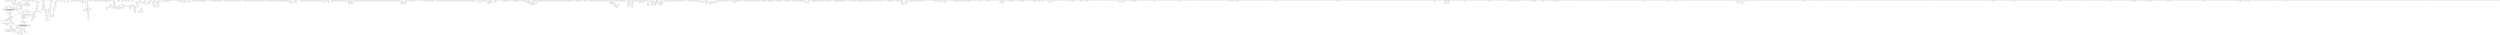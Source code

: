 digraph adj {
graph [k=96]
edge [d=-95]
"28+" [l=135 C=4210]
"28-" [l=135 C=4210]
"42+" [l=451 C=1666]
"42-" [l=451 C=1666]
"56+" [l=96 C=255]
"56-" [l=96 C=255]
"57+" [l=97 C=510]
"57-" [l=97 C=510]
"60+" [l=98 C=765]
"60-" [l=98 C=765]
"64+" [l=96 C=255]
"64-" [l=96 C=255]
"69+" [l=96 C=255]
"69-" [l=96 C=255]
"72+" [l=103 C=2040]
"72-" [l=103 C=2040]
"136+" [l=141 C=2591]
"136-" [l=141 C=2591]
"200+" [l=111 C=4080]
"200-" [l=111 C=4080]
"202+" [l=97 C=510]
"202-" [l=97 C=510]
"206+" [l=100 C=1275]
"206-" [l=100 C=1275]
"386+" [l=155 C=6913]
"386-" [l=155 C=6913]
"469+" [l=225 C=7656]
"469-" [l=225 C=7656]
"485+" [l=210 C=10404]
"485-" [l=210 C=10404]
"510+" [l=973 C=44694]
"510-" [l=973 C=44694]
"565+" [l=2415 C=58054]
"565-" [l=2415 C=58054]
"567+" [l=186 C=894]
"567-" [l=186 C=894]
"568+" [l=514 C=22279]
"568-" [l=514 C=22279]
"570+" [l=809 C=38267]
"570-" [l=809 C=38267]
"610+" [l=1252 C=34507]
"610-" [l=1252 C=34507]
"727+" [l=127 C=2522]
"727-" [l=127 C=2522]
"731+" [l=134 C=2316]
"731-" [l=134 C=2316]
"739+" [l=163 C=5680]
"739-" [l=163 C=5680]
"819+" [l=362 C=21246]
"819-" [l=362 C=21246]
"915+" [l=134 C=3921]
"915-" [l=134 C=3921]
"977+" [l=112 C=972]
"977-" [l=112 C=972]
"980+" [l=112 C=1652]
"980-" [l=112 C=1652]
"1112+" [l=121 C=2337]
"1112-" [l=121 C=2337]
"1223+" [l=175 C=7335]
"1223-" [l=175 C=7335]
"1286+" [l=205 C=370]
"1286-" [l=205 C=370]
"1289+" [l=112 C=4335]
"1289-" [l=112 C=4335]
"1311+" [l=701 C=45797]
"1311-" [l=701 C=45797]
"1348+" [l=187 C=7296]
"1348-" [l=187 C=7296]
"1350+" [l=377 C=19924]
"1350-" [l=377 C=19924]
"1432+" [l=154 C=4643]
"1432-" [l=154 C=4643]
"1454+" [l=125 C=2276]
"1454-" [l=125 C=2276]
"1500+" [l=523 C=12813]
"1500-" [l=523 C=12813]
"1516+" [l=985 C=80027]
"1516-" [l=985 C=80027]
"1526+" [l=134 C=3453]
"1526-" [l=134 C=3453]
"1532+" [l=185 C=13035]
"1532-" [l=185 C=13035]
"1601+" [l=100 C=1275]
"1601-" [l=100 C=1275]
"1602+" [l=146 C=13005]
"1602-" [l=146 C=13005]
"1634+" [l=142 C=3794]
"1634-" [l=142 C=3794]
"1737+" [l=191 C=6093]
"1737-" [l=191 C=6093]
"1808+" [l=175 C=8107]
"1808-" [l=175 C=8107]
"1868+" [l=97 C=470]
"1868-" [l=97 C=470]
"1972+" [l=189 C=23970]
"1972-" [l=189 C=23970]
"1974+" [l=141 C=11730]
"1974-" [l=141 C=11730]
"1987+" [l=191 C=5864]
"1987-" [l=191 C=5864]
"2000+" [l=182 C=275]
"2000-" [l=182 C=275]
"2001+" [l=932 C=20048]
"2001-" [l=932 C=20048]
"2005+" [l=105 C=886]
"2005-" [l=105 C=886]
"2007+" [l=159 C=11269]
"2007-" [l=159 C=11269]
"2016+" [l=129 C=8670]
"2016-" [l=129 C=8670]
"2017+" [l=115 C=5100]
"2017-" [l=115 C=5100]
"2062+" [l=104 C=2295]
"2062-" [l=104 C=2295]
"2204+" [l=191 C=1406]
"2204-" [l=191 C=1406]
"2210+" [l=191 C=24316]
"2210-" [l=191 C=24316]
"2213+" [l=129 C=8670]
"2213-" [l=129 C=8670]
"2265+" [l=265 C=43350]
"2265-" [l=265 C=43350]
"2278+" [l=112 C=1908]
"2278-" [l=112 C=1908]
"2315+" [l=140 C=11475]
"2315-" [l=140 C=11475]
"2316+" [l=191 C=24480]
"2316-" [l=191 C=24480]
"2318+" [l=112 C=4335]
"2318-" [l=112 C=4335]
"2330+" [l=191 C=290]
"2330-" [l=191 C=290]
"2355+" [l=133 C=3558]
"2355-" [l=133 C=3558]
"2378+" [l=102 C=1785]
"2378-" [l=102 C=1785]
"2380+" [l=99 C=1020]
"2380-" [l=99 C=1020]
"2391+" [l=189 C=10821]
"2391-" [l=189 C=10821]
"2393+" [l=305 C=13830]
"2393-" [l=305 C=13830]
"2506+" [l=156 C=4494]
"2506-" [l=156 C=4494]
"2536+" [l=164 C=5043]
"2536-" [l=164 C=5043]
"2569+" [l=1396 C=21217]
"2569-" [l=1396 C=21217]
"2599+" [l=122 C=1542]
"2599-" [l=122 C=1542]
"2609+" [l=257 C=5800]
"2609-" [l=257 C=5800]
"2627+" [l=283 C=10929]
"2627-" [l=283 C=10929]
"2679+" [l=139 C=3235]
"2679-" [l=139 C=3235]
"2691+" [l=189 C=10958]
"2691-" [l=189 C=10958]
"2702+" [l=285 C=4800]
"2702-" [l=285 C=4800]
"2720+" [l=185 C=5239]
"2720-" [l=185 C=5239]
"2722+" [l=185 C=5463]
"2722-" [l=185 C=5463]
"2729+" [l=166 C=6150]
"2729-" [l=166 C=6150]
"2731+" [l=166 C=7315]
"2731-" [l=166 C=7315]
"2774+" [l=108 C=1485]
"2774-" [l=108 C=1485]
"2775+" [l=191 C=192]
"2775-" [l=191 C=192]
"2789+" [l=100 C=1275]
"2789-" [l=100 C=1275]
"2799+" [l=102 C=1785]
"2799-" [l=102 C=1785]
"2812+" [l=121 C=1774]
"2812-" [l=121 C=1774]
"2827+" [l=135 C=3092]
"2827-" [l=135 C=3092]
"2838+" [l=795 C=22897]
"2838-" [l=795 C=22897]
"2853+" [l=143 C=2983]
"2853-" [l=143 C=2983]
"2891+" [l=153 C=3612]
"2891-" [l=153 C=3612]
"2906+" [l=124 C=1464]
"2906-" [l=124 C=1464]
"2908+" [l=119 C=2118]
"2908-" [l=119 C=2118]
"2910+" [l=717 C=27736]
"2910-" [l=717 C=27736]
"2915+" [l=140 C=11468]
"2915-" [l=140 C=11468]
"2920+" [l=191 C=7532]
"2920-" [l=191 C=7532]
"2929+" [l=134 C=3412]
"2929-" [l=134 C=3412]
"2963+" [l=370 C=16220]
"2963-" [l=370 C=16220]
"2983+" [l=153 C=4408]
"2983-" [l=153 C=4408]
"2985+" [l=153 C=5488]
"2985-" [l=153 C=5488]
"3015+" [l=174 C=4238]
"3015-" [l=174 C=4238]
"3017+" [l=174 C=6050]
"3017-" [l=174 C=6050]
"3041+" [l=169 C=1088]
"3041-" [l=169 C=1088]
"3050+" [l=698 C=10254]
"3050-" [l=698 C=10254]
"3074+" [l=1153 C=38802]
"3074-" [l=1153 C=38802]
"3097+" [l=3314 C=78595]
"3097-" [l=3314 C=78595]
"3105+" [l=108 C=1349]
"3105-" [l=108 C=1349]
"3136+" [l=116 C=2140]
"3136-" [l=116 C=2140]
"3162+" [l=163 C=6326]
"3162-" [l=163 C=6326]
"3163+" [l=191 C=255]
"3163-" [l=191 C=255]
"3173+" [l=186 C=9747]
"3173-" [l=186 C=9747]
"3175+" [l=186 C=8297]
"3175-" [l=186 C=8297]
"3202+" [l=114 C=4845]
"3202-" [l=114 C=4845]
"3204+" [l=116 C=5355]
"3204-" [l=116 C=5355]
"3215+" [l=176 C=7510]
"3215-" [l=176 C=7510]
"3219+" [l=408 C=20786]
"3219-" [l=408 C=20786]
"3223+" [l=122 C=713]
"3223-" [l=122 C=713]
"3230+" [l=127 C=2437]
"3230-" [l=127 C=2437]
"3249+" [l=107 C=858]
"3249-" [l=107 C=858]
"3273+" [l=116 C=593]
"3273-" [l=116 C=593]
"3284+" [l=149 C=5662]
"3284-" [l=149 C=5662]
"3286+" [l=149 C=6424]
"3286-" [l=149 C=6424]
"3314+" [l=144 C=4772]
"3314-" [l=144 C=4772]
"3333+" [l=138 C=1755]
"3333-" [l=138 C=1755]
"3347+" [l=171 C=5234]
"3347-" [l=171 C=5234]
"3351+" [l=164 C=5311]
"3351-" [l=164 C=5311]
"3354+" [l=164 C=5278]
"3354-" [l=164 C=5278]
"3362+" [l=107 C=907]
"3362-" [l=107 C=907]
"3376+" [l=191 C=19037]
"3376-" [l=191 C=19037]
"3387+" [l=191 C=719]
"3387-" [l=191 C=719]
"3388+" [l=749 C=28241]
"3388-" [l=749 C=28241]
"3390+" [l=176 C=7573]
"3390-" [l=176 C=7573]
"3393+" [l=176 C=9460]
"3393-" [l=176 C=9460]
"3394+" [l=191 C=1558]
"3394-" [l=191 C=1558]
"3416+" [l=170 C=5193]
"3416-" [l=170 C=5193]
"3431+" [l=126 C=2268]
"3431-" [l=126 C=2268]
"3433+" [l=126 C=2991]
"3433-" [l=126 C=2991]
"3478+" [l=154 C=4816]
"3478-" [l=154 C=4816]
"3492+" [l=149 C=6004]
"3492-" [l=149 C=6004]
"3512+" [l=141 C=5405]
"3512-" [l=141 C=5405]
"3526+" [l=96 C=255]
"3526-" [l=96 C=255]
"3624+" [l=181 C=3881]
"3624-" [l=181 C=3881]
"3628+" [l=112 C=1984]
"3628-" [l=112 C=1984]
"3663+" [l=145 C=3870]
"3663-" [l=145 C=3870]
"3667+" [l=149 C=5905]
"3667-" [l=149 C=5905]
"3668+" [l=173 C=12619]
"3668-" [l=173 C=12619]
"3669+" [l=446 C=3158]
"3669-" [l=446 C=3158]
"3689+" [l=809 C=29955]
"3689-" [l=809 C=29955]
"3691+" [l=144 C=3902]
"3691-" [l=144 C=3902]
"3701+" [l=168 C=9682]
"3701-" [l=168 C=9682]
"3703+" [l=125 C=1910]
"3703-" [l=125 C=1910]
"3704+" [l=168 C=8757]
"3704-" [l=168 C=8757]
"3727+" [l=1711 C=27461]
"3727-" [l=1711 C=27461]
"3738+" [l=105 C=1078]
"3738-" [l=105 C=1078]
"3792+" [l=1322 C=81538]
"3792-" [l=1322 C=81538]
"3842+" [l=111 C=1069]
"3842-" [l=111 C=1069]
"3861+" [l=111 C=499]
"3861-" [l=111 C=499]
"3863+" [l=111 C=1357]
"3863-" [l=111 C=1357]
"3880+" [l=129 C=1301]
"3880-" [l=129 C=1301]
"3902+" [l=175 C=7347]
"3902-" [l=175 C=7347]
"3922+" [l=109 C=1097]
"3922-" [l=109 C=1097]
"3924+" [l=109 C=958]
"3924-" [l=109 C=958]
"3931+" [l=604 C=4911]
"3931-" [l=604 C=4911]
"3939+" [l=187 C=6310]
"3939-" [l=187 C=6310]
"3977+" [l=303 C=16922]
"3977-" [l=303 C=16922]
"3983+" [l=138 C=2923]
"3983-" [l=138 C=2923]
"3984+" [l=191 C=5933]
"3984-" [l=191 C=5933]
"3999+" [l=140 C=2718]
"3999-" [l=140 C=2718]
"4001+" [l=140 C=2853]
"4001-" [l=140 C=2853]
"4017+" [l=160 C=7174]
"4017-" [l=160 C=7174]
"4029+" [l=179 C=8607]
"4029-" [l=179 C=8607]
"4031+" [l=179 C=6568]
"4031-" [l=179 C=6568]
"4045+" [l=195 C=9008]
"4045-" [l=195 C=9008]
"4061+" [l=135 C=2994]
"4061-" [l=135 C=2994]
"4068+" [l=191 C=433]
"4068-" [l=191 C=433]
"4074+" [l=191 C=6921]
"4074-" [l=191 C=6921]
"4086+" [l=187 C=9923]
"4086-" [l=187 C=9923]
"4100+" [l=131 C=2583]
"4100-" [l=131 C=2583]
"4115+" [l=191 C=474]
"4115-" [l=191 C=474]
"4128+" [l=190 C=7618]
"4128-" [l=190 C=7618]
"4162+" [l=116 C=1799]
"4162-" [l=116 C=1799]
"4164+" [l=116 C=1580]
"4164-" [l=116 C=1580]
"4167+" [l=352 C=19891]
"4167-" [l=352 C=19891]
"4186+" [l=545 C=6076]
"4186-" [l=545 C=6076]
"4196+" [l=335 C=8835]
"4196-" [l=335 C=8835]
"4203+" [l=191 C=561]
"4203-" [l=191 C=561]
"4211+" [l=185 C=6978]
"4211-" [l=185 C=6978]
"4261+" [l=143 C=5241]
"4261-" [l=143 C=5241]
"4263+" [l=778 C=7077]
"4263-" [l=778 C=7077]
"4267+" [l=394 C=2258]
"4267-" [l=394 C=2258]
"4282+" [l=121 C=1654]
"4282-" [l=121 C=1654]
"4284+" [l=121 C=1321]
"4284-" [l=121 C=1321]
"4285+" [l=142 C=104]
"4285-" [l=142 C=104]
"4288+" [l=138 C=3310]
"4288-" [l=138 C=3310]
"4316+" [l=191 C=5722]
"4316-" [l=191 C=5722]
"4380+" [l=142 C=5095]
"4380-" [l=142 C=5095]
"4426+" [l=168 C=4662]
"4426-" [l=168 C=4662]
"4430+" [l=176 C=6890]
"4430-" [l=176 C=6890]
"4453+" [l=132 C=2744]
"4453-" [l=132 C=2744]
"4462+" [l=185 C=8087]
"4462-" [l=185 C=8087]
"4480+" [l=141 C=3433]
"4480-" [l=141 C=3433]
"4482+" [l=172 C=4985]
"4482-" [l=172 C=4985]
"4483+" [l=191 C=10021]
"4483-" [l=191 C=10021]
"4489+" [l=129 C=2593]
"4489-" [l=129 C=2593]
"4496+" [l=128 C=2074]
"4496-" [l=128 C=2074]
"4537+" [l=162 C=7370]
"4537-" [l=162 C=7370]
"4582+" [l=175 C=3782]
"4582-" [l=175 C=3782]
"4591+" [l=139 C=3563]
"4591-" [l=139 C=3563]
"4603+" [l=115 C=1811]
"4603-" [l=115 C=1811]
"4605+" [l=478 C=3604]
"4605-" [l=478 C=3604]
"4612+" [l=105 C=22]
"4612-" [l=105 C=22]
"4623+" [l=895 C=34777]
"4623-" [l=895 C=34777]
"4667+" [l=180 C=6362]
"4667-" [l=180 C=6362]
"4669+" [l=180 C=6130]
"4669-" [l=180 C=6130]
"4670+" [l=548 C=20194]
"4670-" [l=548 C=20194]
"4671+" [l=482 C=32923]
"4671-" [l=482 C=32923]
"4684+" [l=461 C=14475]
"4684-" [l=461 C=14475]
"4686+" [l=115 C=2199]
"4686-" [l=115 C=2199]
"4696+" [l=821 C=9931]
"4696-" [l=821 C=9931]
"4708+" [l=191 C=8839]
"4708-" [l=191 C=8839]
"4718+" [l=152 C=4916]
"4718-" [l=152 C=4916]
"4750+" [l=111 C=1951]
"4750-" [l=111 C=1951]
"4758+" [l=124 C=1951]
"4758-" [l=124 C=1951]
"4759+" [l=191 C=192]
"4759-" [l=191 C=192]
"4767+" [l=162 C=6974]
"4767-" [l=162 C=6974]
"4769+" [l=776 C=21011]
"4769-" [l=776 C=21011]
"4770+" [l=117 C=2524]
"4770-" [l=117 C=2524]
"4774+" [l=143 C=5187]
"4774-" [l=143 C=5187]
"4800+" [l=138 C=2377]
"4800-" [l=138 C=2377]
"4824+" [l=140 C=2951]
"4824-" [l=140 C=2951]
"4850+" [l=191 C=7724]
"4850-" [l=191 C=7724]
"4851+" [l=160 C=5778]
"4851-" [l=160 C=5778]
"4871+" [l=137 C=5734]
"4871-" [l=137 C=5734]
"4873+" [l=137 C=3063]
"4873-" [l=137 C=3063]
"4878+" [l=185 C=180]
"4878-" [l=185 C=180]
"4920+" [l=191 C=351]
"4920-" [l=191 C=351]
"4921+" [l=143 C=120]
"4921-" [l=143 C=120]
"4927+" [l=116 C=1517]
"4927-" [l=116 C=1517]
"4950+" [l=163 C=3736]
"4950-" [l=163 C=3736]
"4960+" [l=200 C=575]
"4960-" [l=200 C=575]
"4985+" [l=168 C=8007]
"4985-" [l=168 C=8007]
"5046+" [l=116 C=1537]
"5046-" [l=116 C=1537]
"5047+" [l=173 C=6260]
"5047-" [l=173 C=6260]
"5052+" [l=168 C=5698]
"5052-" [l=168 C=5698]
"5082+" [l=119 C=4354]
"5082-" [l=119 C=4354]
"5084+" [l=185 C=4610]
"5084-" [l=185 C=4610]
"5094+" [l=129 C=3260]
"5094-" [l=129 C=3260]
"5096+" [l=120 C=2090]
"5096-" [l=120 C=2090]
"5106+" [l=158 C=10227]
"5106-" [l=158 C=10227]
"5111+" [l=226 C=12831]
"5111-" [l=226 C=12831]
"5134+" [l=103 C=165]
"5134-" [l=103 C=165]
"5136+" [l=132 C=2608]
"5136-" [l=132 C=2608]
"5156+" [l=153 C=6221]
"5156-" [l=153 C=6221]
"5164+" [l=141 C=3526]
"5164-" [l=141 C=3526]
"5191+" [l=131 C=2577]
"5191-" [l=131 C=2577]
"5200+" [l=149 C=5149]
"5200-" [l=149 C=5149]
"5203+" [l=149 C=4486]
"5203-" [l=149 C=4486]
"5205+" [l=411 C=1846]
"5205-" [l=411 C=1846]
"5206+" [l=191 C=750]
"5206-" [l=191 C=750]
"5207+" [l=97 C=510]
"5207-" [l=97 C=510]
"5222+" [l=156 C=3938]
"5222-" [l=156 C=3938]
"5233+" [l=160 C=176]
"5233-" [l=160 C=176]
"5237+" [l=552 C=22214]
"5237-" [l=552 C=22214]
"5239+" [l=1444 C=14055]
"5239-" [l=1444 C=14055]
"5249+" [l=121 C=2130]
"5249-" [l=121 C=2130]
"5267+" [l=148 C=2924]
"5267-" [l=148 C=2924]
"5277+" [l=151 C=6102]
"5277-" [l=151 C=6102]
"5294+" [l=103 C=1535]
"5294-" [l=103 C=1535]
"5300+" [l=191 C=6034]
"5300-" [l=191 C=6034]
"5304+" [l=100 C=397]
"5304-" [l=100 C=397]
"5306+" [l=149 C=4849]
"5306-" [l=149 C=4849]
"5307+" [l=115 C=1874]
"5307-" [l=115 C=1874]
"5312+" [l=142 C=4946]
"5312-" [l=142 C=4946]
"5314+" [l=120 C=2581]
"5314-" [l=120 C=2581]
"5317+" [l=191 C=7168]
"5317-" [l=191 C=7168]
"5321+" [l=191 C=6579]
"5321-" [l=191 C=6579]
"5337+" [l=181 C=8809]
"5337-" [l=181 C=8809]
"5351+" [l=191 C=7856]
"5351-" [l=191 C=7856]
"5352+" [l=234 C=14565]
"5352-" [l=234 C=14565]
"5357+" [l=119 C=1540]
"5357-" [l=119 C=1540]
"5360+" [l=191 C=968]
"5360-" [l=191 C=968]
"5364+" [l=134 C=2616]
"5364-" [l=134 C=2616]
"5378+" [l=115 C=1675]
"5378-" [l=115 C=1675]
"5395+" [l=122 C=2227]
"5395-" [l=122 C=2227]
"5402+" [l=182 C=9146]
"5402-" [l=182 C=9146]
"5415+" [l=183 C=8712]
"5415-" [l=183 C=8712]
"5424+" [l=112 C=1775]
"5424-" [l=112 C=1775]
"5425+" [l=155 C=8313]
"5425-" [l=155 C=8313]
"5427+" [l=126 C=1999]
"5427-" [l=126 C=1999]
"5429+" [l=126 C=2013]
"5429-" [l=126 C=2013]
"5431+" [l=191 C=5642]
"5431-" [l=191 C=5642]
"5451+" [l=351 C=2157]
"5451-" [l=351 C=2157]
"5457+" [l=150 C=2903]
"5457-" [l=150 C=2903]
"5459+" [l=150 C=1958]
"5459-" [l=150 C=1958]
"5465+" [l=120 C=2080]
"5465-" [l=120 C=2080]
"5476+" [l=133 C=4676]
"5476-" [l=133 C=4676]
"5479+" [l=133 C=3923]
"5479-" [l=133 C=3923]
"5483+" [l=167 C=6852]
"5483-" [l=167 C=6852]
"5485+" [l=152 C=5385]
"5485-" [l=152 C=5385]
"5525+" [l=492 C=22774]
"5525-" [l=492 C=22774]
"5526+" [l=152 C=5179]
"5526-" [l=152 C=5179]
"5539+" [l=149 C=2923]
"5539-" [l=149 C=2923]
"5542+" [l=148 C=6405]
"5542-" [l=148 C=6405]
"5545+" [l=135 C=2955]
"5545-" [l=135 C=2955]
"5551+" [l=907 C=7490]
"5551-" [l=907 C=7490]
"5554+" [l=125 C=2042]
"5554-" [l=125 C=2042]
"5585+" [l=182 C=357]
"5585-" [l=182 C=357]
"5588+" [l=108 C=1122]
"5588-" [l=108 C=1122]
"5600+" [l=131 C=2986]
"5600-" [l=131 C=2986]
"5637+" [l=191 C=192]
"5637-" [l=191 C=192]
"5638+" [l=163 C=4792]
"5638-" [l=163 C=4792]
"5647+" [l=128 C=4050]
"5647-" [l=128 C=4050]
"5649+" [l=128 C=3007]
"5649-" [l=128 C=3007]
"5657+" [l=137 C=3048]
"5657-" [l=137 C=3048]
"5670+" [l=124 C=2157]
"5670-" [l=124 C=2157]
"5689+" [l=131 C=3139]
"5689-" [l=131 C=3139]
"5696+" [l=132 C=2627]
"5696-" [l=132 C=2627]
"5715+" [l=111 C=962]
"5715-" [l=111 C=962]
"5729+" [l=171 C=4843]
"5729-" [l=171 C=4843]
"5739+" [l=172 C=5113]
"5739-" [l=172 C=5113]
"5745+" [l=191 C=8020]
"5745-" [l=191 C=8020]
"5761+" [l=188 C=1372]
"5761-" [l=188 C=1372]
"5801+" [l=191 C=233]
"5801-" [l=191 C=233]
"5807+" [l=139 C=3228]
"5807-" [l=139 C=3228]
"5810+" [l=137 C=4067]
"5810-" [l=137 C=4067]
"5841+" [l=116 C=2436]
"5841-" [l=116 C=2436]
"5842+" [l=191 C=9176]
"5842-" [l=191 C=9176]
"5843+" [l=191 C=9377]
"5843-" [l=191 C=9377]
"5855+" [l=151 C=4188]
"5855-" [l=151 C=4188]
"5857+" [l=151 C=4337]
"5857-" [l=151 C=4337]
"5879+" [l=230 C=4539]
"5879-" [l=230 C=4539]
"5881+" [l=196 C=5042]
"5881-" [l=196 C=5042]
"5896+" [l=203 C=5230]
"5896-" [l=203 C=5230]
"5907+" [l=138 C=3692]
"5907-" [l=138 C=3692]
"5927+" [l=127 C=2148]
"5927-" [l=127 C=2148]
"5941+" [l=191 C=352]
"5941-" [l=191 C=352]
"5944+" [l=191 C=254]
"5944-" [l=191 C=254]
"5954+" [l=191 C=612]
"5954-" [l=191 C=612]
"5966+" [l=122 C=3329]
"5966-" [l=122 C=3329]
"5974+" [l=105 C=1016]
"5974-" [l=105 C=1016]
"5978+" [l=191 C=5898]
"5978-" [l=191 C=5898]
"5992+" [l=128 C=1948]
"5992-" [l=128 C=1948]
"6013+" [l=182 C=174]
"6013-" [l=182 C=174]
"6057+" [l=117 C=1643]
"6057-" [l=117 C=1643]
"6083+" [l=123 C=2148]
"6083-" [l=123 C=2148]
"6094+" [l=168 C=3930]
"6094-" [l=168 C=3930]
"6097+" [l=125 C=1611]
"6097-" [l=125 C=1611]
"6099+" [l=144 C=3894]
"6099-" [l=144 C=3894]
"6108+" [l=183 C=361]
"6108-" [l=183 C=361]
"6118+" [l=125 C=2347]
"6118-" [l=125 C=2347]
"6125+" [l=121 C=3324]
"6125-" [l=121 C=3324]
"6126+" [l=405 C=17452]
"6126-" [l=405 C=17452]
"6131+" [l=227 C=507]
"6131-" [l=227 C=507]
"6134+" [l=143 C=3881]
"6134-" [l=143 C=3881]
"6154+" [l=177 C=828]
"6154-" [l=177 C=828]
"6163+" [l=191 C=5538]
"6163-" [l=191 C=5538]
"6164+" [l=150 C=3200]
"6164-" [l=150 C=3200]
"6168+" [l=140 C=3574]
"6168-" [l=140 C=3574]
"6177+" [l=182 C=991]
"6177-" [l=182 C=991]
"6188+" [l=191 C=192]
"6188-" [l=191 C=192]
"6190+" [l=349 C=5911]
"6190-" [l=349 C=5911]
"6195+" [l=225 C=2035]
"6195-" [l=225 C=2035]
"6204+" [l=134 C=2782]
"6204-" [l=134 C=2782]
"6220+" [l=114 C=1935]
"6220-" [l=114 C=1935]
"6226+" [l=348 C=6438]
"6226-" [l=348 C=6438]
"6227+" [l=111 C=1195]
"6227-" [l=111 C=1195]
"6250+" [l=191 C=192]
"6250-" [l=191 C=192]
"6253+" [l=273 C=1961]
"6253-" [l=273 C=1961]
"6263+" [l=191 C=5926]
"6263-" [l=191 C=5926]
"6277+" [l=111 C=1155]
"6277-" [l=111 C=1155]
"6278+" [l=176 C=7838]
"6278-" [l=176 C=7838]
"6290+" [l=106 C=184]
"6290-" [l=106 C=184]
"6300+" [l=143 C=5288]
"6300-" [l=143 C=5288]
"6302+" [l=124 C=1441]
"6302-" [l=124 C=1441]
"6314+" [l=150 C=3772]
"6314-" [l=150 C=3772]
"6317+" [l=187 C=9070]
"6317-" [l=187 C=9070]
"6319+" [l=187 C=10195]
"6319-" [l=187 C=10195]
"6321+" [l=189 C=5500]
"6321-" [l=189 C=5500]
"6327+" [l=223 C=8937]
"6327-" [l=223 C=8937]
"6331+" [l=134 C=4671]
"6331-" [l=134 C=4671]
"6344+" [l=182 C=6147]
"6344-" [l=182 C=6147]
"6351+" [l=117 C=2246]
"6351-" [l=117 C=2246]
"6370+" [l=163 C=5665]
"6370-" [l=163 C=5665]
"6372+" [l=163 C=5952]
"6372-" [l=163 C=5952]
"6379+" [l=191 C=586]
"6379-" [l=191 C=586]
"6390+" [l=261 C=5279]
"6390-" [l=261 C=5279]
"6391+" [l=116 C=1330]
"6391-" [l=116 C=1330]
"6398+" [l=132 C=3195]
"6398-" [l=132 C=3195]
"6399+" [l=124 C=2024]
"6399-" [l=124 C=2024]
"6402+" [l=124 C=1850]
"6402-" [l=124 C=1850]
"6409+" [l=180 C=7020]
"6409-" [l=180 C=7020]
"6410+" [l=139 C=2591]
"6410-" [l=139 C=2591]
"6414+" [l=189 C=5265]
"6414-" [l=189 C=5265]
"6421+" [l=134 C=4353]
"6421-" [l=134 C=4353]
"6424+" [l=122 C=1850]
"6424-" [l=122 C=1850]
"6441+" [l=124 C=156]
"6441-" [l=124 C=156]
"6448+" [l=167 C=5176]
"6448-" [l=167 C=5176]
"6457+" [l=191 C=396]
"6457-" [l=191 C=396]
"6463+" [l=191 C=586]
"6463-" [l=191 C=586]
"6468+" [l=133 C=198]
"6468-" [l=133 C=198]
"6481+" [l=183 C=176]
"6481-" [l=183 C=176]
"6482+" [l=181 C=172]
"6482-" [l=181 C=172]
"6501+" [l=190 C=190]
"6501-" [l=190 C=190]
"6503+" [l=134 C=919]
"6503-" [l=134 C=919]
"6513+" [l=138 C=2347]
"6513-" [l=138 C=2347]
"6515+" [l=138 C=2264]
"6515-" [l=138 C=2264]
"6517+" [l=171 C=5511]
"6517-" [l=171 C=5511]
"6519+" [l=170 C=7062]
"6519-" [l=170 C=7062]
"6521+" [l=181 C=281]
"6521-" [l=181 C=281]
"6536+" [l=299 C=7292]
"6536-" [l=299 C=7292]
"6545+" [l=270 C=9713]
"6545-" [l=270 C=9713]
"6546+" [l=194 C=298]
"6546-" [l=194 C=298]
"6551+" [l=111 C=1485]
"6551-" [l=111 C=1485]
"6562+" [l=378 C=7605]
"6562-" [l=378 C=7605]
"6569+" [l=115 C=2197]
"6569-" [l=115 C=2197]
"6571+" [l=115 C=1879]
"6571-" [l=115 C=1879]
"6579+" [l=123 C=2307]
"6579-" [l=123 C=2307]
"6581+" [l=182 C=174]
"6581-" [l=182 C=174]
"6596+" [l=184 C=1039]
"6596-" [l=184 C=1039]
"6597+" [l=121 C=514]
"6597-" [l=121 C=514]
"6599+" [l=160 C=5643]
"6599-" [l=160 C=5643]
"6604+" [l=170 C=2430]
"6604-" [l=170 C=2430]
"6606+" [l=191 C=192]
"6606-" [l=191 C=192]
"6607+" [l=120 C=282]
"6607-" [l=120 C=282]
"6612+" [l=139 C=2322]
"6612-" [l=139 C=2322]
"6616+" [l=102 C=16]
"6616-" [l=102 C=16]
"6627+" [l=613 C=3188]
"6627-" [l=613 C=3188]
"6630+" [l=191 C=224]
"6630-" [l=191 C=224]
"6634+" [l=125 C=1506]
"6634-" [l=125 C=1506]
"6636+" [l=101 C=256]
"6636-" [l=101 C=256]
"6652+" [l=154 C=3944]
"6652-" [l=154 C=3944]
"6658+" [l=182 C=280]
"6658-" [l=182 C=280]
"6669+" [l=191 C=192]
"6669-" [l=191 C=192]
"6677+" [l=181 C=3880]
"6677-" [l=181 C=3880]
"6678+" [l=173 C=2801]
"6678-" [l=173 C=2801]
"6680+" [l=114 C=1388]
"6680-" [l=114 C=1388]
"6684+" [l=191 C=449]
"6684-" [l=191 C=449]
"6687+" [l=191 C=389]
"6687-" [l=191 C=389]
"6694+" [l=263 C=729]
"6694-" [l=263 C=729]
"6698+" [l=191 C=192]
"6698-" [l=191 C=192]
"6700+" [l=191 C=508]
"6700-" [l=191 C=508]
"6703+" [l=191 C=533]
"6703-" [l=191 C=533]
"6707+" [l=128 C=106]
"6707-" [l=128 C=106]
"6716+" [l=203 C=336]
"6716-" [l=203 C=336]
"6733+" [l=153 C=2148]
"6733-" [l=153 C=2148]
"6741+" [l=110 C=779]
"6741-" [l=110 C=779]
"6751+" [l=313 C=13020]
"6751-" [l=313 C=13020]
"6753+" [l=152 C=372]
"6753-" [l=152 C=372]
"6755+" [l=182 C=466]
"6755-" [l=182 C=466]
"6761+" [l=266 C=485]
"6761-" [l=266 C=485]
"6768+" [l=128 C=3129]
"6768-" [l=128 C=3129]
"6775+" [l=146 C=126]
"6775-" [l=146 C=126]
"6779+" [l=191 C=355]
"6779-" [l=191 C=355]
"6790+" [l=191 C=243]
"6790-" [l=191 C=243]
"6805+" [l=191 C=551]
"6805-" [l=191 C=551]
"6808+" [l=97 C=127]
"6808-" [l=97 C=127]
"6809+" [l=176 C=6803]
"6809-" [l=176 C=6803]
"6816+" [l=191 C=282]
"6816-" [l=191 C=282]
"6820+" [l=191 C=533]
"6820-" [l=191 C=533]
"6823+" [l=145 C=3321]
"6823-" [l=145 C=3321]
"6826+" [l=168 C=4933]
"6826-" [l=168 C=4933]
"6854+" [l=191 C=377]
"6854-" [l=191 C=377]
"6862+" [l=186 C=182]
"6862-" [l=186 C=182]
"6884+" [l=593 C=6075]
"6884-" [l=593 C=6075]
"6885+" [l=716 C=5350]
"6885-" [l=716 C=5350]
"6888+" [l=131 C=2645]
"6888-" [l=131 C=2645]
"6899+" [l=121 C=2180]
"6899-" [l=121 C=2180]
"6909+" [l=182 C=6291]
"6909-" [l=182 C=6291]
"6917+" [l=400 C=4348]
"6917-" [l=400 C=4348]
"6924+" [l=152 C=3884]
"6924-" [l=152 C=3884]
"6926+" [l=182 C=174]
"6926-" [l=182 C=174]
"6927+" [l=115 C=1517]
"6927-" [l=115 C=1517]
"6928+" [l=184 C=6633]
"6928-" [l=184 C=6633]
"6931+" [l=138 C=427]
"6931-" [l=138 C=427]
"6932+" [l=191 C=223]
"6932-" [l=191 C=223]
"6938+" [l=186 C=364]
"6938-" [l=186 C=364]
"6939+" [l=191 C=379]
"6939-" [l=191 C=379]
"6943+" [l=163 C=5870]
"6943-" [l=163 C=5870]
"6946+" [l=181 C=172]
"6946-" [l=181 C=172]
"6951+" [l=191 C=294]
"6951-" [l=191 C=294]
"6957+" [l=124 C=122]
"6957-" [l=124 C=122]
"6963+" [l=181 C=172]
"6963-" [l=181 C=172]
"6965+" [l=183 C=176]
"6965-" [l=183 C=176]
"6983+" [l=108 C=608]
"6983-" [l=108 C=608]
"6993+" [l=191 C=192]
"6993-" [l=191 C=192]
"6998+" [l=124 C=325]
"6998-" [l=124 C=325]
"7004+" [l=140 C=2889]
"7004-" [l=140 C=2889]
"7006+" [l=140 C=4383]
"7006-" [l=140 C=4383]
"7011+" [l=354 C=2577]
"7011-" [l=354 C=2577]
"7012+" [l=134 C=1887]
"7012-" [l=134 C=1887]
"7013+" [l=191 C=368]
"7013-" [l=191 C=368]
"7019+" [l=191 C=771]
"7019-" [l=191 C=771]
"7024+" [l=118 C=104]
"7024-" [l=118 C=104]
"7025+" [l=191 C=192]
"7025-" [l=191 C=192]
"7034+" [l=206 C=995]
"7034-" [l=206 C=995]
"7046+" [l=191 C=450]
"7046-" [l=191 C=450]
"7050+" [l=191 C=438]
"7050-" [l=191 C=438]
"7052+" [l=149 C=2853]
"7052-" [l=149 C=2853]
"7058+" [l=129 C=1955]
"7058-" [l=129 C=1955]
"7062+" [l=191 C=1411]
"7062-" [l=191 C=1411]
"7063+" [l=189 C=205]
"7063-" [l=189 C=205]
"7066+" [l=111 C=1054]
"7066-" [l=111 C=1054]
"7067+" [l=120 C=670]
"7067-" [l=120 C=670]
"7069+" [l=146 C=3628]
"7069-" [l=146 C=3628]
"7071+" [l=191 C=505]
"7071-" [l=191 C=505]
"7073+" [l=150 C=188]
"7073-" [l=150 C=188]
"7074+" [l=191 C=282]
"7074-" [l=191 C=282]
"7081+" [l=191 C=192]
"7081-" [l=191 C=192]
"7088+" [l=183 C=176]
"7088-" [l=183 C=176]
"7096+" [l=191 C=467]
"7096-" [l=191 C=467]
"7102+" [l=184 C=356]
"7102-" [l=184 C=356]
"7105+" [l=191 C=192]
"7105-" [l=191 C=192]
"7107+" [l=230 C=478]
"7107-" [l=230 C=478]
"7108+" [l=107 C=645]
"7108-" [l=107 C=645]
"7112+" [l=191 C=192]
"7112-" [l=191 C=192]
"7119+" [l=191 C=216]
"7119-" [l=191 C=216]
"7121+" [l=191 C=754]
"7121-" [l=191 C=754]
"7123+" [l=196 C=339]
"7123-" [l=196 C=339]
"7126+" [l=191 C=642]
"7126-" [l=191 C=642]
"7136+" [l=217 C=593]
"7136-" [l=217 C=593]
"7139+" [l=191 C=5053]
"7139-" [l=191 C=5053]
"7142+" [l=187 C=184]
"7142-" [l=187 C=184]
"7150+" [l=183 C=467]
"7150-" [l=183 C=467]
"7157+" [l=206 C=298]
"7157-" [l=206 C=298]
"7159+" [l=124 C=966]
"7159-" [l=124 C=966]
"7160+" [l=183 C=176]
"7160-" [l=183 C=176]
"7171+" [l=189 C=188]
"7171-" [l=189 C=188]
"7173+" [l=185 C=264]
"7173-" [l=185 C=264]
"7182+" [l=192 C=500]
"7182-" [l=192 C=500]
"7183+" [l=105 C=690]
"7183-" [l=105 C=690]
"7192+" [l=207 C=1203]
"7192-" [l=207 C=1203]
"7195+" [l=157 C=2585]
"7195-" [l=157 C=2585]
"7196+" [l=127 C=1236]
"7196-" [l=127 C=1236]
"7198+" [l=191 C=234]
"7198-" [l=191 C=234]
"7201+" [l=191 C=483]
"7201-" [l=191 C=483]
"7208+" [l=109 C=573]
"7208-" [l=109 C=573]
"7209+" [l=184 C=178]
"7209-" [l=184 C=178]
"7211+" [l=191 C=1267]
"7211-" [l=191 C=1267]
"7220+" [l=183 C=264]
"7220-" [l=183 C=264]
"7222+" [l=182 C=174]
"7222-" [l=182 C=174]
"7224+" [l=186 C=182]
"7224-" [l=186 C=182]
"7230+" [l=120 C=163]
"7230-" [l=120 C=163]
"7233+" [l=145 C=4004]
"7233-" [l=145 C=4004]
"7240+" [l=191 C=241]
"7240-" [l=191 C=241]
"7246+" [l=183 C=176]
"7246-" [l=183 C=176]
"7249+" [l=191 C=561]
"7249-" [l=191 C=561]
"7250+" [l=191 C=678]
"7250-" [l=191 C=678]
"7251+" [l=142 C=3178]
"7251-" [l=142 C=3178]
"7252+" [l=191 C=274]
"7252-" [l=191 C=274]
"7253+" [l=140 C=130]
"7253-" [l=140 C=130]
"7265+" [l=191 C=192]
"7265-" [l=191 C=192]
"7269+" [l=327 C=582]
"7269-" [l=327 C=582]
"7271+" [l=183 C=176]
"7271-" [l=183 C=176]
"7273+" [l=191 C=416]
"7273-" [l=191 C=416]
"7283+" [l=221 C=7262]
"7283-" [l=221 C=7262]
"7284+" [l=191 C=268]
"7284-" [l=191 C=268]
"7285+" [l=191 C=385]
"7285-" [l=191 C=385]
"7286+" [l=191 C=192]
"7286-" [l=191 C=192]
"7288+" [l=191 C=192]
"7288-" [l=191 C=192]
"7289+" [l=158 C=1001]
"7289-" [l=158 C=1001]
"7291+" [l=127 C=1446]
"7291-" [l=127 C=1446]
"7296+" [l=181 C=227]
"7296-" [l=181 C=227]
"7297+" [l=187 C=211]
"7297-" [l=187 C=211]
"7300+" [l=191 C=590]
"7300-" [l=191 C=590]
"7305+" [l=191 C=529]
"7305-" [l=191 C=529]
"7306+" [l=181 C=497]
"7306-" [l=181 C=497]
"7308+" [l=353 C=1022]
"7308-" [l=353 C=1022]
"7309+" [l=191 C=192]
"7309-" [l=191 C=192]
"7312+" [l=386 C=3437]
"7312-" [l=386 C=3437]
"7315+" [l=116 C=161]
"7315-" [l=116 C=161]
"7318+" [l=191 C=192]
"7318-" [l=191 C=192]
"7329+" [l=191 C=288]
"7329-" [l=191 C=288]
"7330+" [l=191 C=287]
"7330-" [l=191 C=287]
"7333+" [l=191 C=192]
"7333-" [l=191 C=192]
"7334+" [l=187 C=184]
"7334-" [l=187 C=184]
"7339+" [l=191 C=192]
"7339-" [l=191 C=192]
"7348+" [l=116 C=142]
"7348-" [l=116 C=142]
"7349+" [l=191 C=925]
"7349-" [l=191 C=925]
"7351+" [l=574 C=4477]
"7351-" [l=574 C=4477]
"7356+" [l=191 C=443]
"7356-" [l=191 C=443]
"7359+" [l=191 C=290]
"7359-" [l=191 C=290]
"7365+" [l=191 C=344]
"7365-" [l=191 C=344]
"7367+" [l=197 C=418]
"7367-" [l=197 C=418]
"7370+" [l=182 C=174]
"7370-" [l=182 C=174]
"7371+" [l=184 C=178]
"7371-" [l=184 C=178]
"7372+" [l=182 C=174]
"7372-" [l=182 C=174]
"7373+" [l=182 C=363]
"7373-" [l=182 C=363]
"7378+" [l=186 C=182]
"7378-" [l=186 C=182]
"7381+" [l=191 C=192]
"7381-" [l=191 C=192]
"7383+" [l=184 C=178]
"7383-" [l=184 C=178]
"7385+" [l=191 C=634]
"7385-" [l=191 C=634]
"7387+" [l=219 C=420]
"7387-" [l=219 C=420]
"7400+" [l=143 C=3727]
"7400-" [l=143 C=3727]
"7401+" [l=647 C=6968]
"7401-" [l=647 C=6968]
"7403+" [l=191 C=192]
"7403-" [l=191 C=192]
"7405+" [l=282 C=1348]
"7405-" [l=282 C=1348]
"7410+" [l=191 C=273]
"7410-" [l=191 C=273]
"7411+" [l=191 C=192]
"7411-" [l=191 C=192]
"7421+" [l=117 C=50]
"7421-" [l=117 C=50]
"7425+" [l=191 C=475]
"7425-" [l=191 C=475]
"7428+" [l=135 C=173]
"7428-" [l=135 C=173]
"7431+" [l=191 C=701]
"7431-" [l=191 C=701]
"7435+" [l=261 C=1105]
"7435-" [l=261 C=1105]
"7436+" [l=190 C=190]
"7436-" [l=190 C=190]
"7439+" [l=191 C=580]
"7439-" [l=191 C=580]
"7440+" [l=191 C=259]
"7440-" [l=191 C=259]
"7443+" [l=191 C=1038]
"7443-" [l=191 C=1038]
"7444+" [l=191 C=303]
"7444-" [l=191 C=303]
"7447+" [l=181 C=258]
"7447-" [l=181 C=258]
"7458+" [l=209 C=577]
"7458-" [l=209 C=577]
"7469+" [l=191 C=630]
"7469-" [l=191 C=630]
"7473+" [l=191 C=192]
"7473-" [l=191 C=192]
"7474+" [l=183 C=387]
"7474-" [l=183 C=387]
"7475+" [l=114 C=572]
"7475-" [l=114 C=572]
"7478+" [l=207 C=637]
"7478-" [l=207 C=637]
"7481+" [l=191 C=361]
"7481-" [l=191 C=361]
"7484+" [l=191 C=290]
"7484-" [l=191 C=290]
"7496+" [l=183 C=176]
"7496-" [l=183 C=176]
"7497+" [l=191 C=192]
"7497-" [l=191 C=192]
"7498+" [l=101 C=60]
"7498-" [l=101 C=60]
"7501+" [l=312 C=1436]
"7501-" [l=312 C=1436]
"7503+" [l=108 C=695]
"7503-" [l=108 C=695]
"7505+" [l=229 C=306]
"7505-" [l=229 C=306]
"7507+" [l=221 C=376]
"7507-" [l=221 C=376]
"7511+" [l=191 C=192]
"7511-" [l=191 C=192]
"7515+" [l=184 C=178]
"7515-" [l=184 C=178]
"7520+" [l=182 C=174]
"7520-" [l=182 C=174]
"7521+" [l=191 C=196]
"7521-" [l=191 C=196]
"7526+" [l=158 C=153]
"7526-" [l=158 C=153]
"7528+" [l=126 C=107]
"7528-" [l=126 C=107]
"7532+" [l=209 C=466]
"7532-" [l=209 C=466]
"7539+" [l=116 C=68]
"7539-" [l=116 C=68]
"7540+" [l=191 C=351]
"7540-" [l=191 C=351]
"7560+" [l=183 C=176]
"7560-" [l=183 C=176]
"7561+" [l=191 C=254]
"7561-" [l=191 C=254]
"7563+" [l=220 C=772]
"7563-" [l=220 C=772]
"7565+" [l=191 C=192]
"7565-" [l=191 C=192]
"7569+" [l=191 C=192]
"7569-" [l=191 C=192]
"7570+" [l=191 C=192]
"7570-" [l=191 C=192]
"7571+" [l=191 C=270]
"7571-" [l=191 C=270]
"7575+" [l=118 C=562]
"7575-" [l=118 C=562]
"7577+" [l=436 C=1572]
"7577-" [l=436 C=1572]
"7578+" [l=191 C=192]
"7578-" [l=191 C=192]
"7583+" [l=183 C=176]
"7583-" [l=183 C=176]
"7587+" [l=183 C=176]
"7587-" [l=183 C=176]
"7600+" [l=191 C=454]
"7600-" [l=191 C=454]
"7601+" [l=107 C=97]
"7601-" [l=107 C=97]
"7602+" [l=188 C=186]
"7602-" [l=188 C=186]
"7626+" [l=122 C=186]
"7626-" [l=122 C=186]
"7628+" [l=191 C=192]
"7628-" [l=191 C=192]
"7636+" [l=191 C=381]
"7636-" [l=191 C=381]
"7638+" [l=194 C=331]
"7638-" [l=194 C=331]
"7640+" [l=191 C=291]
"7640-" [l=191 C=291]
"7641+" [l=181 C=172]
"7641-" [l=181 C=172]
"7644+" [l=181 C=172]
"7644-" [l=181 C=172]
"7646+" [l=191 C=192]
"7646-" [l=191 C=192]
"7648+" [l=390 C=3314]
"7648-" [l=390 C=3314]
"7650+" [l=191 C=242]
"7650-" [l=191 C=242]
"7654+" [l=191 C=192]
"7654-" [l=191 C=192]
"7659+" [l=191 C=192]
"7659-" [l=191 C=192]
"7660+" [l=183 C=176]
"7660-" [l=183 C=176]
"7662+" [l=102 C=33]
"7662-" [l=102 C=33]
"7667+" [l=191 C=390]
"7667-" [l=191 C=390]
"7669+" [l=188 C=342]
"7669-" [l=188 C=342]
"7674+" [l=183 C=176]
"7674-" [l=183 C=176]
"7680+" [l=98 C=27]
"7680-" [l=98 C=27]
"7681+" [l=191 C=192]
"7681-" [l=191 C=192]
"7682+" [l=191 C=192]
"7682-" [l=191 C=192]
"7683+" [l=185 C=180]
"7683-" [l=185 C=180]
"7685+" [l=183 C=176]
"7685-" [l=183 C=176]
"7688+" [l=191 C=192]
"7688-" [l=191 C=192]
"7691+" [l=186 C=182]
"7691-" [l=186 C=182]
"7694+" [l=182 C=174]
"7694-" [l=182 C=174]
"7695+" [l=381 C=1888]
"7695-" [l=381 C=1888]
"7698+" [l=103 C=17]
"7698-" [l=103 C=17]
"7705+" [l=191 C=395]
"7705-" [l=191 C=395]
"7708+" [l=191 C=282]
"7708-" [l=191 C=282]
"7717+" [l=181 C=172]
"7717-" [l=181 C=172]
"7727+" [l=191 C=192]
"7727-" [l=191 C=192]
"7732+" [l=195 C=560]
"7732-" [l=195 C=560]
"7733+" [l=191 C=2381]
"7733-" [l=191 C=2381]
"7735+" [l=116 C=61]
"7735-" [l=116 C=61]
"7744+" [l=192 C=194]
"7744-" [l=192 C=194]
"7753+" [l=207 C=508]
"7753-" [l=207 C=508]
"7756+" [l=106 C=35]
"7756-" [l=106 C=35]
"7757+" [l=191 C=192]
"7757-" [l=191 C=192]
"7759+" [l=226 C=643]
"7759-" [l=226 C=643]
"7763+" [l=127 C=74]
"7763-" [l=127 C=74]
"7764+" [l=186 C=384]
"7764-" [l=186 C=384]
"7766+" [l=148 C=157]
"7766-" [l=148 C=157]
"7767+" [l=132 C=76]
"7767-" [l=132 C=76]
"7769+" [l=183 C=216]
"7769-" [l=183 C=216]
"7773+" [l=191 C=593]
"7773-" [l=191 C=593]
"7777+" [l=183 C=176]
"7777-" [l=183 C=176]
"7778+" [l=191 C=192]
"7778-" [l=191 C=192]
"7781+" [l=400 C=1018]
"7781-" [l=400 C=1018]
"7791+" [l=191 C=192]
"7791-" [l=191 C=192]
"7793+" [l=191 C=192]
"7793-" [l=191 C=192]
"7794+" [l=191 C=288]
"7794-" [l=191 C=288]
"7797+" [l=191 C=492]
"7797-" [l=191 C=492]
"7803+" [l=181 C=172]
"7803-" [l=181 C=172]
"7804+" [l=182 C=174]
"7804-" [l=182 C=174]
"7806+" [l=289 C=894]
"7806-" [l=289 C=894]
"7807+" [l=191 C=192]
"7807-" [l=191 C=192]
"7808+" [l=184 C=214]
"7808-" [l=184 C=214]
"7813+" [l=191 C=192]
"7813-" [l=191 C=192]
"7818+" [l=182 C=174]
"7818-" [l=182 C=174]
"7823+" [l=191 C=527]
"7823-" [l=191 C=527]
"7828+" [l=191 C=518]
"7828-" [l=191 C=518]
"7831+" [l=191 C=405]
"7831-" [l=191 C=405]
"7837+" [l=191 C=377]
"7837-" [l=191 C=377]
"7840+" [l=185 C=180]
"7840-" [l=185 C=180]
"7842+" [l=191 C=379]
"7842-" [l=191 C=379]
"7845+" [l=216 C=247]
"7845-" [l=216 C=247]
"7847+" [l=191 C=270]
"7847-" [l=191 C=270]
"7850+" [l=191 C=192]
"7850-" [l=191 C=192]
"7852+" [l=191 C=561]
"7852-" [l=191 C=561]
"7856+" [l=187 C=188]
"7856-" [l=187 C=188]
"7858+" [l=186 C=182]
"7858-" [l=186 C=182]
"7860+" [l=191 C=192]
"7860-" [l=191 C=192]
"7865+" [l=162 C=219]
"7865-" [l=162 C=219]
"7870+" [l=187 C=184]
"7870-" [l=187 C=184]
"7881+" [l=182 C=234]
"7881-" [l=182 C=234]
"7884+" [l=189 C=313]
"7884-" [l=189 C=313]
"7885+" [l=216 C=577]
"7885-" [l=216 C=577]
"7887+" [l=183 C=176]
"7887-" [l=183 C=176]
"7888+" [l=188 C=186]
"7888-" [l=188 C=186]
"7890+" [l=191 C=289]
"7890-" [l=191 C=289]
"7891+" [l=191 C=297]
"7891-" [l=191 C=297]
"7892+" [l=191 C=192]
"7892-" [l=191 C=192]
"7895+" [l=188 C=186]
"7895-" [l=188 C=186]
"7901+" [l=183 C=576]
"7901-" [l=183 C=576]
"7904+" [l=186 C=272]
"7904-" [l=186 C=272]
"7908+" [l=191 C=193]
"7908-" [l=191 C=193]
"7913+" [l=191 C=270]
"7913-" [l=191 C=270]
"7916+" [l=183 C=176]
"7916-" [l=183 C=176]
"7918+" [l=191 C=333]
"7918-" [l=191 C=333]
"7920+" [l=183 C=176]
"7920-" [l=183 C=176]
"7923+" [l=191 C=192]
"7923-" [l=191 C=192]
"7929+" [l=191 C=466]
"7929-" [l=191 C=466]
"7932+" [l=191 C=194]
"7932-" [l=191 C=194]
"7935+" [l=191 C=192]
"7935-" [l=191 C=192]
"7940+" [l=191 C=279]
"7940-" [l=191 C=279]
"7941+" [l=191 C=358]
"7941-" [l=191 C=358]
"7953+" [l=106 C=80]
"7953-" [l=106 C=80]
"7962+" [l=135 C=117]
"7962-" [l=135 C=117]
"7964+" [l=191 C=295]
"7964-" [l=191 C=295]
"7966+" [l=184 C=178]
"7966-" [l=184 C=178]
"7973+" [l=191 C=192]
"7973-" [l=191 C=192]
"7981+" [l=146 C=134]
"7981-" [l=146 C=134]
"7982+" [l=108 C=32]
"7982-" [l=108 C=32]
"7984+" [l=141 C=144]
"7984-" [l=141 C=144]
"7990+" [l=182 C=174]
"7990-" [l=182 C=174]
"7993+" [l=185 C=180]
"7993-" [l=185 C=180]
"7994+" [l=191 C=273]
"7994-" [l=191 C=273]
"7995+" [l=183 C=176]
"7995-" [l=183 C=176]
"7996+" [l=191 C=203]
"7996-" [l=191 C=203]
"7999+" [l=191 C=192]
"7999-" [l=191 C=192]
"8000+" [l=191 C=192]
"8000-" [l=191 C=192]
"8001+" [l=191 C=192]
"8001-" [l=191 C=192]
"8002+" [l=191 C=269]
"8002-" [l=191 C=269]
"8003+" [l=183 C=176]
"8003-" [l=183 C=176]
"8005+" [l=120 C=52]
"8005-" [l=120 C=52]
"8007+" [l=191 C=493]
"8007-" [l=191 C=493]
"8010+" [l=184 C=178]
"8010-" [l=184 C=178]
"8011+" [l=157 C=183]
"8011-" [l=157 C=183]
"8012+" [l=191 C=496]
"8012-" [l=191 C=496]
"8017+" [l=183 C=472]
"8017-" [l=183 C=472]
"8018+" [l=191 C=192]
"8018-" [l=191 C=192]
"8022+" [l=191 C=374]
"8022-" [l=191 C=374]
"8023+" [l=182 C=315]
"8023-" [l=182 C=315]
"8024+" [l=191 C=376]
"8024-" [l=191 C=376]
"8026+" [l=191 C=192]
"8026-" [l=191 C=192]
"8027+" [l=191 C=223]
"8027-" [l=191 C=223]
"8028+" [l=233 C=526]
"8028-" [l=233 C=526]
"8031+" [l=114 C=120]
"8031-" [l=114 C=120]
"8036+" [l=123 C=111]
"8036-" [l=123 C=111]
"8039+" [l=191 C=192]
"8039-" [l=191 C=192]
"8041+" [l=185 C=180]
"8041-" [l=185 C=180]
"8043+" [l=191 C=422]
"8043-" [l=191 C=422]
"8050+" [l=250 C=573]
"8050-" [l=250 C=573]
"8051+" [l=191 C=192]
"8051-" [l=191 C=192]
"8054+" [l=136 C=102]
"8054-" [l=136 C=102]
"8058+" [l=184 C=331]
"8058-" [l=184 C=331]
"8062+" [l=191 C=410]
"8062-" [l=191 C=410]
"8063+" [l=191 C=264]
"8063-" [l=191 C=264]
"8067+" [l=212 C=360]
"8067-" [l=212 C=360]
"8069+" [l=181 C=172]
"8069-" [l=181 C=172]
"8070+" [l=181 C=172]
"8070-" [l=181 C=172]
"8071+" [l=191 C=192]
"8071-" [l=191 C=192]
"8072+" [l=182 C=175]
"8072-" [l=182 C=175]
"8076+" [l=206 C=304]
"8076-" [l=206 C=304]
"8078+" [l=191 C=646]
"8078-" [l=191 C=646]
"8080+" [l=184 C=178]
"8080-" [l=184 C=178]
"8084+" [l=114 C=51]
"8084-" [l=114 C=51]
"8088+" [l=125 C=248]
"8088-" [l=125 C=248]
"8101+" [l=191 C=192]
"8101-" [l=191 C=192]
"8105+" [l=191 C=192]
"8105-" [l=191 C=192]
"8106+" [l=191 C=192]
"8106-" [l=191 C=192]
"8107+" [l=246 C=636]
"8107-" [l=246 C=636]
"8108+" [l=189 C=188]
"8108-" [l=189 C=188]
"8116+" [l=188 C=186]
"8116-" [l=188 C=186]
"8118+" [l=118 C=49]
"8118-" [l=118 C=49]
"8129+" [l=122 C=125]
"8129-" [l=122 C=125]
"8141+" [l=191 C=289]
"8141-" [l=191 C=289]
"8144+" [l=191 C=282]
"8144-" [l=191 C=282]
"8145+" [l=191 C=192]
"8145-" [l=191 C=192]
"8158+" [l=191 C=192]
"8158-" [l=191 C=192]
"8159+" [l=191 C=192]
"8159-" [l=191 C=192]
"8160+" [l=184 C=178]
"8160-" [l=184 C=178]
"8167+" [l=191 C=270]
"8167-" [l=191 C=270]
"8168+" [l=185 C=180]
"8168-" [l=185 C=180]
"8176+" [l=183 C=176]
"8176-" [l=183 C=176]
"8186+" [l=191 C=192]
"8186-" [l=191 C=192]
"8187+" [l=185 C=180]
"8187-" [l=185 C=180]
"8188+" [l=191 C=371]
"8188-" [l=191 C=371]
"8194+" [l=380 C=1404]
"8194-" [l=380 C=1404]
"8196+" [l=191 C=192]
"8196-" [l=191 C=192]
"8197+" [l=191 C=192]
"8197-" [l=191 C=192]
"8205+" [l=191 C=192]
"8205-" [l=191 C=192]
"8209+" [l=191 C=447]
"8209-" [l=191 C=447]
"8210+" [l=191 C=192]
"8210-" [l=191 C=192]
"8211+" [l=191 C=192]
"8211-" [l=191 C=192]
"8216+" [l=200 C=487]
"8216-" [l=200 C=487]
"8218+" [l=192 C=479]
"8218-" [l=192 C=479]
"8224+" [l=191 C=192]
"8224-" [l=191 C=192]
"8226+" [l=191 C=192]
"8226-" [l=191 C=192]
"8229+" [l=191 C=192]
"8229-" [l=191 C=192]
"8231+" [l=191 C=192]
"8231-" [l=191 C=192]
"8233+" [l=184 C=258]
"8233-" [l=184 C=258]
"8241+" [l=182 C=174]
"8241-" [l=182 C=174]
"8242+" [l=191 C=192]
"8242-" [l=191 C=192]
"8250+" [l=170 C=204]
"8250-" [l=170 C=204]
"8251+" [l=102 C=15]
"8251-" [l=102 C=15]
"8252+" [l=191 C=192]
"8252-" [l=191 C=192]
"8253+" [l=184 C=178]
"8253-" [l=184 C=178]
"8259+" [l=191 C=268]
"8259-" [l=191 C=268]
"8261+" [l=191 C=192]
"8261-" [l=191 C=192]
"8262+" [l=182 C=230]
"8262-" [l=182 C=230]
"8263+" [l=191 C=192]
"8263-" [l=191 C=192]
"8264+" [l=191 C=192]
"8264-" [l=191 C=192]
"8268+" [l=146 C=254]
"8268-" [l=146 C=254]
"8273+" [l=186 C=656]
"8273-" [l=186 C=656]
"8276+" [l=191 C=192]
"8276-" [l=191 C=192]
"8290+" [l=191 C=192]
"8290-" [l=191 C=192]
"8292+" [l=214 C=485]
"8292-" [l=214 C=485]
"8301+" [l=186 C=182]
"8301-" [l=186 C=182]
"8305+" [l=186 C=182]
"8305-" [l=186 C=182]
"8306+" [l=182 C=174]
"8306-" [l=182 C=174]
"8307+" [l=191 C=192]
"8307-" [l=191 C=192]
"8310+" [l=191 C=192]
"8310-" [l=191 C=192]
"8311+" [l=136 C=88]
"8311-" [l=136 C=88]
"8315+" [l=109 C=251]
"8315-" [l=109 C=251]
"8316+" [l=191 C=345]
"8316-" [l=191 C=345]
"8320+" [l=191 C=241]
"8320-" [l=191 C=241]
"8321+" [l=191 C=192]
"8321-" [l=191 C=192]
"8325+" [l=120 C=53]
"8325-" [l=120 C=53]
"8326+" [l=191 C=192]
"8326-" [l=191 C=192]
"8328+" [l=130 C=143]
"8328-" [l=130 C=143]
"8332+" [l=191 C=192]
"8332-" [l=191 C=192]
"8333+" [l=191 C=402]
"8333-" [l=191 C=402]
"8334+" [l=141 C=144]
"8334-" [l=141 C=144]
"8343+" [l=186 C=182]
"8343-" [l=186 C=182]
"8348+" [l=182 C=174]
"8348-" [l=182 C=174]
"8349+" [l=183 C=618]
"8349-" [l=183 C=618]
"8350+" [l=190 C=190]
"8350-" [l=190 C=190]
"8351+" [l=184 C=915]
"8351-" [l=184 C=915]
"8355+" [l=181 C=172]
"8355-" [l=181 C=172]
"8356+" [l=184 C=178]
"8356-" [l=184 C=178]
"8357+" [l=185 C=184]
"8357-" [l=185 C=184]
"8358+" [l=139 C=111]
"8358-" [l=139 C=111]
"8359+" [l=181 C=172]
"8359-" [l=181 C=172]
"8360+" [l=191 C=192]
"8360-" [l=191 C=192]
"8374+" [l=168 C=238]
"8374-" [l=168 C=238]
"8379+" [l=185 C=180]
"8379-" [l=185 C=180]
"8386+" [l=181 C=172]
"8386-" [l=181 C=172]
"8389+" [l=191 C=573]
"8389-" [l=191 C=573]
"8393+" [l=183 C=176]
"8393-" [l=183 C=176]
"8400+" [l=182 C=174]
"8400-" [l=182 C=174]
"8401+" [l=183 C=176]
"8401-" [l=183 C=176]
"8402+" [l=184 C=191]
"8402-" [l=184 C=191]
"8406+" [l=191 C=232]
"8406-" [l=191 C=232]
"8410+" [l=189 C=196]
"8410-" [l=189 C=196]
"8412+" [l=188 C=186]
"8412-" [l=188 C=186]
"8413+" [l=184 C=178]
"8413-" [l=184 C=178]
"8414+" [l=183 C=176]
"8414-" [l=183 C=176]
"8416+" [l=181 C=172]
"8416-" [l=181 C=172]
"8417+" [l=191 C=561]
"8417-" [l=191 C=561]
"8422+" [l=191 C=192]
"8422-" [l=191 C=192]
"8426+" [l=186 C=182]
"8426-" [l=186 C=182]
"8429+" [l=191 C=269]
"8429-" [l=191 C=269]
"8430+" [l=175 C=214]
"8430-" [l=175 C=214]
"8434+" [l=182 C=175]
"8434-" [l=182 C=175]
"8435+" [l=264 C=814]
"8435-" [l=264 C=814]
"8436+" [l=181 C=201]
"8436-" [l=181 C=201]
"8438+" [l=98 C=18]
"8438-" [l=98 C=18]
"8440+" [l=191 C=456]
"8440-" [l=191 C=456]
"8444+" [l=148 C=183]
"8444-" [l=148 C=183]
"8455+" [l=187 C=184]
"8455-" [l=187 C=184]
"8456+" [l=131 C=153]
"8456-" [l=131 C=153]
"8460+" [l=191 C=355]
"8460-" [l=191 C=355]
"8466+" [l=105 C=23]
"8466-" [l=105 C=23]
"8467+" [l=191 C=192]
"8467-" [l=191 C=192]
"8470+" [l=191 C=250]
"8470-" [l=191 C=250]
"8473+" [l=191 C=192]
"8473-" [l=191 C=192]
"8477+" [l=191 C=192]
"8477-" [l=191 C=192]
"8479+" [l=191 C=327]
"8479-" [l=191 C=327]
"8482+" [l=183 C=176]
"8482-" [l=183 C=176]
"8485+" [l=191 C=192]
"8485-" [l=191 C=192]
"8486+" [l=185 C=180]
"8486-" [l=185 C=180]
"8487+" [l=121 C=53]
"8487-" [l=121 C=53]
"8491+" [l=191 C=314]
"8491-" [l=191 C=314]
"8496+" [l=186 C=182]
"8496-" [l=186 C=182]
"8497+" [l=191 C=325]
"8497-" [l=191 C=325]
"8498+" [l=191 C=192]
"8498-" [l=191 C=192]
"8502+" [l=188 C=249]
"8502-" [l=188 C=249]
"8503+" [l=191 C=192]
"8503-" [l=191 C=192]
"8508+" [l=187 C=184]
"8508-" [l=187 C=184]
"8509+" [l=116 C=43]
"8509-" [l=116 C=43]
"8511+" [l=106 C=228]
"8511-" [l=106 C=228]
"8512+" [l=191 C=338]
"8512-" [l=191 C=338]
"8515+" [l=157 C=205]
"8515-" [l=157 C=205]
"8516+" [l=110 C=31]
"8516-" [l=110 C=31]
"8517+" [l=181 C=172]
"8517-" [l=181 C=172]
"8522+" [l=191 C=422]
"8522-" [l=191 C=422]
"8528+" [l=183 C=176]
"8528-" [l=183 C=176]
"8533+" [l=191 C=192]
"8533-" [l=191 C=192]
"8535+" [l=201 C=467]
"8535-" [l=201 C=467]
"8537+" [l=191 C=192]
"8537-" [l=191 C=192]
"8540+" [l=186 C=225]
"8540-" [l=186 C=225]
"8544+" [l=188 C=186]
"8544-" [l=188 C=186]
"8548+" [l=191 C=192]
"8548-" [l=191 C=192]
"8550+" [l=191 C=816]
"8550-" [l=191 C=816]
"8551+" [l=183 C=176]
"8551-" [l=183 C=176]
"8561+" [l=147 C=145]
"8561-" [l=147 C=145]
"8562+" [l=191 C=192]
"8562-" [l=191 C=192]
"8566+" [l=163 C=313]
"8566-" [l=163 C=313]
"8570+" [l=181 C=172]
"8570-" [l=181 C=172]
"8574+" [l=191 C=192]
"8574-" [l=191 C=192]
"8579+" [l=182 C=230]
"8579-" [l=182 C=230]
"8580+" [l=186 C=182]
"8580-" [l=186 C=182]
"8596+" [l=190 C=190]
"8596-" [l=190 C=190]
"8598+" [l=183 C=193]
"8598-" [l=183 C=193]
"8600+" [l=181 C=172]
"8600-" [l=181 C=172]
"8608+" [l=191 C=192]
"8608-" [l=191 C=192]
"8614+" [l=181 C=172]
"8614-" [l=181 C=172]
"8619+" [l=209 C=365]
"8619-" [l=209 C=365]
"8620+" [l=191 C=284]
"8620-" [l=191 C=284]
"8621+" [l=191 C=261]
"8621-" [l=191 C=261]
"8627+" [l=186 C=242]
"8627-" [l=186 C=242]
"8628+" [l=104 C=19]
"8628-" [l=104 C=19]
"8629+" [l=185 C=180]
"8629-" [l=185 C=180]
"8632+" [l=185 C=180]
"8632-" [l=185 C=180]
"8641+" [l=185 C=180]
"8641-" [l=185 C=180]
"8644+" [l=182 C=174]
"8644-" [l=182 C=174]
"8647+" [l=184 C=178]
"8647-" [l=184 C=178]
"8650+" [l=191 C=192]
"8650-" [l=191 C=192]
"8651+" [l=191 C=192]
"8651-" [l=191 C=192]
"8652+" [l=183 C=176]
"8652-" [l=183 C=176]
"8653+" [l=191 C=192]
"8653-" [l=191 C=192]
"8658+" [l=187 C=184]
"8658-" [l=187 C=184]
"8659+" [l=181 C=172]
"8659-" [l=181 C=172]
"8661+" [l=183 C=176]
"8661-" [l=183 C=176]
"8663+" [l=191 C=192]
"8663-" [l=191 C=192]
"8672+" [l=181 C=176]
"8672-" [l=181 C=176]
"8675+" [l=191 C=468]
"8675-" [l=191 C=468]
"8677+" [l=182 C=174]
"8677-" [l=182 C=174]
"8678+" [l=191 C=492]
"8678-" [l=191 C=492]
"8680+" [l=184 C=267]
"8680-" [l=184 C=267]
"8683+" [l=186 C=187]
"8683-" [l=186 C=187]
"8685+" [l=191 C=374]
"8685-" [l=191 C=374]
"8693+" [l=191 C=192]
"8693-" [l=191 C=192]
"8700+" [l=191 C=192]
"8700-" [l=191 C=192]
"8705+" [l=191 C=379]
"8705-" [l=191 C=379]
"8713+" [l=191 C=192]
"8713-" [l=191 C=192]
"8718+" [l=191 C=192]
"8718-" [l=191 C=192]
"8722+" [l=183 C=176]
"8722-" [l=183 C=176]
"8723+" [l=209 C=385]
"8723-" [l=209 C=385]
"8726+" [l=189 C=275]
"8726-" [l=189 C=275]
"8728+" [l=184 C=178]
"8728-" [l=184 C=178]
"8730+" [l=115 C=45]
"8730-" [l=115 C=45]
"8732+" [l=191 C=192]
"8732-" [l=191 C=192]
"8734+" [l=203 C=308]
"8734-" [l=203 C=308]
"8738+" [l=191 C=192]
"8738-" [l=191 C=192]
"8747+" [l=225 C=276]
"8747-" [l=225 C=276]
"8755+" [l=191 C=192]
"8755-" [l=191 C=192]
"8760+" [l=191 C=292]
"8760-" [l=191 C=292]
"8761+" [l=183 C=211]
"8761-" [l=183 C=211]
"8763+" [l=191 C=192]
"8763-" [l=191 C=192]
"8765+" [l=183 C=176]
"8765-" [l=183 C=176]
"8770+" [l=125 C=61]
"8770-" [l=125 C=61]
"8772+" [l=182 C=348]
"8772-" [l=182 C=348]
"8773+" [l=182 C=174]
"8773-" [l=182 C=174]
"8775+" [l=191 C=194]
"8775-" [l=191 C=194]
"8788+" [l=181 C=172]
"8788-" [l=181 C=172]
"8789+" [l=191 C=192]
"8789-" [l=191 C=192]
"8790+" [l=190 C=567]
"8790-" [l=190 C=567]
"8791+" [l=188 C=186]
"8791-" [l=188 C=186]
"8792+" [l=191 C=233]
"8792-" [l=191 C=233]
"8794+" [l=184 C=178]
"8794-" [l=184 C=178]
"8800+" [l=101 C=159]
"8800-" [l=101 C=159]
"8806+" [l=185 C=180]
"8806-" [l=185 C=180]
"8807+" [l=184 C=178]
"8807-" [l=184 C=178]
"8808+" [l=191 C=298]
"8808-" [l=191 C=298]
"8810+" [l=191 C=192]
"8810-" [l=191 C=192]
"8814+" [l=191 C=192]
"8814-" [l=191 C=192]
"8822+" [l=188 C=186]
"8822-" [l=188 C=186]
"8823+" [l=191 C=230]
"8823-" [l=191 C=230]
"8824+" [l=191 C=837]
"8824-" [l=191 C=837]
"8827+" [l=191 C=367]
"8827-" [l=191 C=367]
"8832+" [l=133 C=91]
"8832-" [l=133 C=91]
"8833+" [l=191 C=192]
"8833-" [l=191 C=192]
"8837+" [l=181 C=172]
"8837-" [l=181 C=172]
"8839+" [l=184 C=178]
"8839-" [l=184 C=178]
"8844+" [l=191 C=192]
"8844-" [l=191 C=192]
"8851+" [l=118 C=64]
"8851-" [l=118 C=64]
"8853+" [l=191 C=254]
"8853-" [l=191 C=254]
"8854+" [l=181 C=172]
"8854-" [l=181 C=172]
"8862+" [l=191 C=217]
"8862-" [l=191 C=217]
"8869+" [l=191 C=192]
"8869-" [l=191 C=192]
"8872+" [l=187 C=184]
"8872-" [l=187 C=184]
"8881+" [l=187 C=184]
"8881-" [l=187 C=184]
"8884+" [l=191 C=243]
"8884-" [l=191 C=243]
"8887+" [l=183 C=176]
"8887-" [l=183 C=176]
"8888+" [l=184 C=181]
"8888-" [l=184 C=181]
"8892+" [l=183 C=176]
"8892-" [l=183 C=176]
"8894+" [l=181 C=172]
"8894-" [l=181 C=172]
"8895+" [l=191 C=237]
"8895-" [l=191 C=237]
"8900+" [l=191 C=355]
"8900-" [l=191 C=355]
"8904+" [l=191 C=290]
"8904-" [l=191 C=290]
"8910+" [l=185 C=181]
"8910-" [l=185 C=181]
"8911+" [l=191 C=192]
"8911-" [l=191 C=192]
"8915+" [l=183 C=176]
"8915-" [l=183 C=176]
"8919+" [l=191 C=192]
"8919-" [l=191 C=192]
"8922+" [l=191 C=240]
"8922-" [l=191 C=240]
"8931+" [l=191 C=192]
"8931-" [l=191 C=192]
"8932+" [l=183 C=176]
"8932-" [l=183 C=176]
"8938+" [l=191 C=192]
"8938-" [l=191 C=192]
"8948+" [l=183 C=177]
"8948-" [l=183 C=177]
"8955+" [l=140 C=400]
"8955-" [l=140 C=400]
"8956+" [l=187 C=184]
"8956-" [l=187 C=184]
"8960+" [l=232 C=423]
"8960-" [l=232 C=423]
"8961+" [l=184 C=178]
"8961-" [l=184 C=178]
"8963+" [l=115 C=239]
"8963-" [l=115 C=239]
"8968+" [l=191 C=226]
"8968-" [l=191 C=226]
"8973+" [l=191 C=326]
"8973-" [l=191 C=326]
"8974+" [l=183 C=176]
"8974-" [l=183 C=176]
"8975+" [l=205 C=527]
"8975-" [l=205 C=527]
"8986+" [l=181 C=191]
"8986-" [l=181 C=191]
"8990+" [l=181 C=172]
"8990-" [l=181 C=172]
"8995+" [l=186 C=182]
"8995-" [l=186 C=182]
"8998+" [l=186 C=182]
"8998-" [l=186 C=182]
"9000+" [l=186 C=182]
"9000-" [l=186 C=182]
"9001+" [l=191 C=244]
"9001-" [l=191 C=244]
"9008+" [l=183 C=176]
"9008-" [l=183 C=176]
"9010+" [l=191 C=192]
"9010-" [l=191 C=192]
"9014+" [l=191 C=192]
"9014-" [l=191 C=192]
"9017+" [l=191 C=192]
"9017-" [l=191 C=192]
"9024+" [l=183 C=176]
"9024-" [l=183 C=176]
"9030+" [l=181 C=172]
"9030-" [l=181 C=172]
"9033+" [l=191 C=192]
"9033-" [l=191 C=192]
"9039+" [l=182 C=174]
"9039-" [l=182 C=174]
"9042+" [l=191 C=192]
"9042-" [l=191 C=192]
"9045+" [l=191 C=400]
"9045-" [l=191 C=400]
"9046+" [l=187 C=184]
"9046-" [l=187 C=184]
"9047+" [l=182 C=174]
"9047-" [l=182 C=174]
"9050+" [l=109 C=34]
"9050-" [l=109 C=34]
"9052+" [l=114 C=72]
"9052-" [l=114 C=72]
"9054+" [l=118 C=102]
"9054-" [l=118 C=102]
"9064+" [l=191 C=192]
"9064-" [l=191 C=192]
"9066+" [l=186 C=182]
"9066-" [l=186 C=182]
"9067+" [l=191 C=192]
"9067-" [l=191 C=192]
"9072+" [l=181 C=172]
"9072-" [l=181 C=172]
"9073+" [l=188 C=186]
"9073-" [l=188 C=186]
"9076+" [l=105 C=26]
"9076-" [l=105 C=26]
"9085+" [l=185 C=180]
"9085-" [l=185 C=180]
"9086+" [l=191 C=449]
"9086-" [l=191 C=449]
"9089+" [l=132 C=115]
"9089-" [l=132 C=115]
"9090+" [l=191 C=200]
"9090-" [l=191 C=200]
"9091+" [l=187 C=184]
"9091-" [l=187 C=184]
"9092+" [l=105 C=21]
"9092-" [l=105 C=21]
"9094+" [l=191 C=220]
"9094-" [l=191 C=220]
"9098+" [l=188 C=552]
"9098-" [l=188 C=552]
"9103+" [l=183 C=176]
"9103-" [l=183 C=176]
"9110+" [l=170 C=345]
"9110-" [l=170 C=345]
"9113+" [l=191 C=192]
"9113-" [l=191 C=192]
"9119+" [l=186 C=182]
"9119-" [l=186 C=182]
"9122+" [l=191 C=201]
"9122-" [l=191 C=201]
"9126+" [l=214 C=400]
"9126-" [l=214 C=400]
"9132+" [l=191 C=426]
"9132-" [l=191 C=426]
"9134+" [l=191 C=192]
"9134-" [l=191 C=192]
"9137+" [l=191 C=409]
"9137-" [l=191 C=409]
"9144+" [l=191 C=253]
"9144-" [l=191 C=253]
"9149+" [l=183 C=176]
"9149-" [l=183 C=176]
"9157+" [l=181 C=339]
"9157-" [l=181 C=339]
"9164+" [l=183 C=177]
"9164-" [l=183 C=177]
"9170+" [l=183 C=176]
"9170-" [l=183 C=176]
"9171+" [l=113 C=39]
"9171-" [l=113 C=39]
"9172+" [l=191 C=192]
"9172-" [l=191 C=192]
"9177+" [l=129 C=157]
"9177-" [l=129 C=157]
"9181+" [l=191 C=192]
"9181-" [l=191 C=192]
"9183+" [l=191 C=192]
"9183-" [l=191 C=192]
"9185+" [l=185 C=180]
"9185-" [l=185 C=180]
"9189+" [l=191 C=300]
"9189-" [l=191 C=300]
"9190+" [l=191 C=192]
"9190-" [l=191 C=192]
"9191+" [l=191 C=192]
"9191-" [l=191 C=192]
"9196+" [l=182 C=174]
"9196-" [l=182 C=174]
"9200+" [l=191 C=192]
"9200-" [l=191 C=192]
"9202+" [l=185 C=180]
"9202-" [l=185 C=180]
"9203+" [l=191 C=192]
"9203-" [l=191 C=192]
"9207+" [l=191 C=226]
"9207-" [l=191 C=226]
"9208+" [l=130 C=90]
"9208-" [l=130 C=90]
"9211+" [l=182 C=174]
"9211-" [l=182 C=174]
"9212+" [l=156 C=211]
"9212-" [l=156 C=211]
"9213+" [l=142 C=124]
"9213-" [l=142 C=124]
"9214+" [l=191 C=192]
"9214-" [l=191 C=192]
"9216+" [l=191 C=192]
"9216-" [l=191 C=192]
"9219+" [l=104 C=19]
"9219-" [l=104 C=19]
"9221+" [l=181 C=224]
"9221-" [l=181 C=224]
"9223+" [l=182 C=174]
"9223-" [l=182 C=174]
"9225+" [l=191 C=333]
"9225-" [l=191 C=333]
"9228+" [l=155 C=177]
"9228-" [l=155 C=177]
"9232+" [l=191 C=271]
"9232-" [l=191 C=271]
"9233+" [l=189 C=188]
"9233-" [l=189 C=188]
"9234+" [l=191 C=258]
"9234-" [l=191 C=258]
"9235+" [l=188 C=321]
"9235-" [l=188 C=321]
"9240+" [l=183 C=176]
"9240-" [l=183 C=176]
"9242+" [l=184 C=178]
"9242-" [l=184 C=178]
"9249+" [l=124 C=146]
"9249-" [l=124 C=146]
"9250+" [l=191 C=254]
"9250-" [l=191 C=254]
"9252+" [l=210 C=454]
"9252-" [l=210 C=454]
"9253+" [l=193 C=265]
"9253-" [l=193 C=265]
"9254+" [l=181 C=172]
"9254-" [l=181 C=172]
"9255+" [l=191 C=192]
"9255-" [l=191 C=192]
"9257+" [l=186 C=182]
"9257-" [l=186 C=182]
"9258+" [l=196 C=238]
"9258-" [l=196 C=238]
"9260+" [l=112 C=37]
"9260-" [l=112 C=37]
"9264+" [l=186 C=182]
"9264-" [l=186 C=182]
"9271+" [l=191 C=387]
"9271-" [l=191 C=387]
"9272+" [l=191 C=480]
"9272-" [l=191 C=480]
"9274+" [l=191 C=318]
"9274-" [l=191 C=318]
"9290+" [l=202 C=546]
"9290-" [l=202 C=546]
"9300+" [l=191 C=466]
"9300-" [l=191 C=466]
"9302+" [l=184 C=178]
"9302-" [l=184 C=178]
"9311+" [l=191 C=192]
"9311-" [l=191 C=192]
"9312+" [l=191 C=598]
"9312-" [l=191 C=598]
"9314+" [l=182 C=174]
"9314-" [l=182 C=174]
"9317+" [l=187 C=184]
"9317-" [l=187 C=184]
"9320+" [l=183 C=176]
"9320-" [l=183 C=176]
"9321+" [l=184 C=184]
"9321-" [l=184 C=184]
"9329+" [l=191 C=405]
"9329-" [l=191 C=405]
"9331+" [l=191 C=192]
"9331-" [l=191 C=192]
"9334+" [l=191 C=600]
"9334-" [l=191 C=600]
"9343+" [l=122 C=121]
"9343-" [l=122 C=121]
"9349+" [l=191 C=192]
"9349-" [l=191 C=192]
"9351+" [l=190 C=190]
"9351-" [l=190 C=190]
"9353+" [l=156 C=214]
"9353-" [l=156 C=214]
"9354+" [l=191 C=192]
"9354-" [l=191 C=192]
"9358+" [l=186 C=182]
"9358-" [l=186 C=182]
"9361+" [l=191 C=192]
"9361-" [l=191 C=192]
"9364+" [l=191 C=264]
"9364-" [l=191 C=264]
"9373+" [l=191 C=210]
"9373-" [l=191 C=210]
"9376+" [l=186 C=182]
"9376-" [l=186 C=182]
"9381+" [l=185 C=180]
"9381-" [l=185 C=180]
"9390+" [l=124 C=59]
"9390-" [l=124 C=59]
"9392+" [l=181 C=296]
"9392-" [l=181 C=296]
"9397+" [l=191 C=192]
"9397-" [l=191 C=192]
"9399+" [l=191 C=192]
"9399-" [l=191 C=192]
"9403+" [l=191 C=192]
"9403-" [l=191 C=192]
"9408+" [l=191 C=374]
"9408-" [l=191 C=374]
"9413+" [l=187 C=184]
"9413-" [l=187 C=184]
"9418+" [l=188 C=186]
"9418-" [l=188 C=186]
"9419+" [l=209 C=378]
"9419-" [l=209 C=378]
"9422+" [l=191 C=604]
"9422-" [l=191 C=604]
"9432+" [l=184 C=178]
"9432-" [l=184 C=178]
"9433+" [l=191 C=192]
"9433-" [l=191 C=192]
"9437+" [l=187 C=184]
"9437-" [l=187 C=184]
"9438+" [l=191 C=192]
"9438-" [l=191 C=192]
"9440+" [l=191 C=271]
"9440-" [l=191 C=271]
"9443+" [l=182 C=175]
"9443-" [l=182 C=175]
"9449+" [l=188 C=186]
"9449-" [l=188 C=186]
"9458+" [l=181 C=173]
"9458-" [l=181 C=173]
"9461+" [l=184 C=219]
"9461-" [l=184 C=219]
"9463+" [l=181 C=172]
"9463-" [l=181 C=172]
"9465+" [l=191 C=192]
"9465-" [l=191 C=192]
"9466+" [l=182 C=174]
"9466-" [l=182 C=174]
"9467+" [l=183 C=176]
"9467-" [l=183 C=176]
"9468+" [l=135 C=88]
"9468-" [l=135 C=88]
"9471+" [l=191 C=192]
"9471-" [l=191 C=192]
"9472+" [l=190 C=190]
"9472-" [l=190 C=190]
"9475+" [l=191 C=192]
"9475-" [l=191 C=192]
"9478+" [l=148 C=324]
"9478-" [l=148 C=324]
"9479+" [l=137 C=88]
"9479-" [l=137 C=88]
"9481+" [l=183 C=176]
"9481-" [l=183 C=176]
"9492+" [l=182 C=174]
"9492-" [l=182 C=174]
"9495+" [l=191 C=666]
"9495-" [l=191 C=666]
"9496+" [l=191 C=192]
"9496-" [l=191 C=192]
"9501+" [l=118 C=53]
"9501-" [l=118 C=53]
"9502+" [l=191 C=192]
"9502-" [l=191 C=192]
"9505+" [l=191 C=539]
"9505-" [l=191 C=539]
"9509+" [l=189 C=188]
"9509-" [l=189 C=188]
"9512+" [l=188 C=186]
"9512-" [l=188 C=186]
"9515+" [l=191 C=192]
"9515-" [l=191 C=192]
"9517+" [l=182 C=174]
"9517-" [l=182 C=174]
"9522+" [l=191 C=192]
"9522-" [l=191 C=192]
"9525+" [l=191 C=192]
"9525-" [l=191 C=192]
"9528+" [l=185 C=180]
"9528-" [l=185 C=180]
"9529+" [l=191 C=469]
"9529-" [l=191 C=469]
"9537+" [l=186 C=182]
"9537-" [l=186 C=182]
"9545+" [l=194 C=246]
"9545-" [l=194 C=246]
"9546+" [l=183 C=176]
"9546-" [l=183 C=176]
"9548+" [l=191 C=192]
"9548-" [l=191 C=192]
"9550+" [l=197 C=204]
"9550-" [l=197 C=204]
"9552+" [l=191 C=192]
"9552-" [l=191 C=192]
"9557+" [l=191 C=192]
"9557-" [l=191 C=192]
"9558+" [l=110 C=52]
"9558-" [l=110 C=52]
"9561+" [l=185 C=257]
"9561-" [l=185 C=257]
"9562+" [l=191 C=192]
"9562-" [l=191 C=192]
"9569+" [l=191 C=192]
"9569-" [l=191 C=192]
"9571+" [l=191 C=192]
"9571-" [l=191 C=192]
"9574+" [l=191 C=192]
"9574-" [l=191 C=192]
"9576+" [l=191 C=192]
"9576-" [l=191 C=192]
"9577+" [l=191 C=192]
"9577-" [l=191 C=192]
"9580+" [l=191 C=192]
"9580-" [l=191 C=192]
"9581+" [l=191 C=192]
"9581-" [l=191 C=192]
"9583+" [l=191 C=192]
"9583-" [l=191 C=192]
"9585+" [l=191 C=206]
"9585-" [l=191 C=206]
"9592+" [l=184 C=178]
"9592-" [l=184 C=178]
"9593+" [l=239 C=656]
"9593-" [l=239 C=656]
"9594+" [l=191 C=192]
"9594-" [l=191 C=192]
"9598+" [l=191 C=459]
"9598-" [l=191 C=459]
"9603+" [l=166 C=240]
"9603-" [l=166 C=240]
"9609+" [l=191 C=192]
"9609-" [l=191 C=192]
"9612+" [l=187 C=184]
"9612-" [l=187 C=184]
"9617+" [l=191 C=720]
"9617-" [l=191 C=720]
"9620+" [l=191 C=192]
"9620-" [l=191 C=192]
"9621+" [l=191 C=192]
"9621-" [l=191 C=192]
"9624+" [l=121 C=54]
"9624-" [l=121 C=54]
"9626+" [l=184 C=178]
"9626-" [l=184 C=178]
"9629+" [l=216 C=315]
"9629-" [l=216 C=315]
"9631+" [l=270 C=1054]
"9631-" [l=270 C=1054]
"9633+" [l=194 C=198]
"9633-" [l=194 C=198]
"9639+" [l=191 C=240]
"9639-" [l=191 C=240]
"9643+" [l=186 C=182]
"9643-" [l=186 C=182]
"9645+" [l=183 C=176]
"9645-" [l=183 C=176]
"9647+" [l=191 C=376]
"9647-" [l=191 C=376]
"9658+" [l=134 C=118]
"9658-" [l=134 C=118]
"9663+" [l=191 C=192]
"9663-" [l=191 C=192]
"9666+" [l=189 C=188]
"9666-" [l=189 C=188]
"9670+" [l=191 C=343]
"9670-" [l=191 C=343]
"9674+" [l=191 C=192]
"9674-" [l=191 C=192]
"9678+" [l=185 C=180]
"9678-" [l=185 C=180]
"9679+" [l=131 C=79]
"9679-" [l=131 C=79]
"9682+" [l=191 C=363]
"9682-" [l=191 C=363]
"9684+" [l=191 C=501]
"9684-" [l=191 C=501]
"9687+" [l=123 C=85]
"9687-" [l=123 C=85]
"9688+" [l=120 C=87]
"9688-" [l=120 C=87]
"9695+" [l=205 C=287]
"9695-" [l=205 C=287]
"9698+" [l=182 C=174]
"9698-" [l=182 C=174]
"9700+" [l=138 C=105]
"9700-" [l=138 C=105]
"9702+" [l=337 C=727]
"9702-" [l=337 C=727]
"9704+" [l=184 C=178]
"9704-" [l=184 C=178]
"9705+" [l=271 C=463]
"9705-" [l=271 C=463]
"9706+" [l=181 C=172]
"9706-" [l=181 C=172]
"9709+" [l=191 C=335]
"9709-" [l=191 C=335]
"9712+" [l=191 C=255]
"9712-" [l=191 C=255]
"9714+" [l=120 C=128]
"9714-" [l=120 C=128]
"9715+" [l=191 C=192]
"9715-" [l=191 C=192]
"9718+" [l=184 C=178]
"9718-" [l=184 C=178]
"9727+" [l=150 C=128]
"9727-" [l=150 C=128]
"9729+" [l=191 C=196]
"9729-" [l=191 C=196]
"9731+" [l=186 C=208]
"9731-" [l=186 C=208]
"9733+" [l=110 C=44]
"9733-" [l=110 C=44]
"9735+" [l=101 C=13]
"9735-" [l=101 C=13]
"9737+" [l=191 C=484]
"9737-" [l=191 C=484]
"9740+" [l=191 C=279]
"9740-" [l=191 C=279]
"9741+" [l=134 C=211]
"9741-" [l=134 C=211]
"9742+" [l=191 C=194]
"9742-" [l=191 C=194]
"9746+" [l=192 C=311]
"9746-" [l=192 C=311]
"9749+" [l=138 C=123]
"9749-" [l=138 C=123]
"9752+" [l=130 C=167]
"9752-" [l=130 C=167]
"9757+" [l=191 C=646]
"9757-" [l=191 C=646]
"9761+" [l=177 C=308]
"9761-" [l=177 C=308]
"9762+" [l=112 C=44]
"9762-" [l=112 C=44]
"9766+" [l=191 C=192]
"9766-" [l=191 C=192]
"9770+" [l=191 C=247]
"9770-" [l=191 C=247]
"9771+" [l=158 C=195]
"9771-" [l=158 C=195]
"9774+" [l=171 C=161]
"9774-" [l=171 C=161]
"9784+" [l=134 C=80]
"9784-" [l=134 C=80]
"9787+" [l=191 C=267]
"9787-" [l=191 C=267]
"9788+" [l=96 C=255]
"9788-" [l=96 C=255]
"9789+" [l=191 C=192]
"9789-" [l=191 C=192]
"9791+" [l=126 C=138]
"9791-" [l=126 C=138]
"9793+" [l=191 C=192]
"9793-" [l=191 C=192]
"9794+" [l=191 C=194]
"9794-" [l=191 C=194]
"9798+" [l=191 C=195]
"9798-" [l=191 C=195]
"9800+" [l=186 C=182]
"9800-" [l=186 C=182]
"9802+" [l=191 C=192]
"9802-" [l=191 C=192]
"9806+" [l=191 C=236]
"9806-" [l=191 C=236]
"9808+" [l=191 C=192]
"9808-" [l=191 C=192]
"9811+" [l=133 C=125]
"9811-" [l=133 C=125]
"9813+" [l=191 C=234]
"9813-" [l=191 C=234]
"9819+" [l=126 C=74]
"9819-" [l=126 C=74]
"9822+" [l=191 C=536]
"9822-" [l=191 C=536]
"9823+" [l=140 C=127]
"9823-" [l=140 C=127]
"9824+" [l=119 C=66]
"9824-" [l=119 C=66]
"9826+" [l=153 C=151]
"9826-" [l=153 C=151]
"9834+" [l=101 C=13]
"9834-" [l=101 C=13]
"9839+" [l=191 C=192]
"9839-" [l=191 C=192]
"9840+" [l=189 C=188]
"9840-" [l=189 C=188]
"9845+" [l=191 C=199]
"9845-" [l=191 C=199]
"9846+" [l=191 C=386]
"9846-" [l=191 C=386]
"9849+" [l=182 C=174]
"9849-" [l=182 C=174]
"9862+" [l=108 C=34]
"9862-" [l=108 C=34]
"9863+" [l=181 C=172]
"9863-" [l=181 C=172]
"9867+" [l=191 C=192]
"9867-" [l=191 C=192]
"9871+" [l=116 C=48]
"9871-" [l=116 C=48]
"9874+" [l=187 C=184]
"9874-" [l=187 C=184]
"9876+" [l=191 C=192]
"9876-" [l=191 C=192]
"9877+" [l=191 C=235]
"9877-" [l=191 C=235]
"9882+" [l=118 C=47]
"9882-" [l=118 C=47]
"9884+" [l=104 C=26]
"9884-" [l=104 C=26]
"9885+" [l=182 C=261]
"9885-" [l=182 C=261]
"9886+" [l=221 C=278]
"9886-" [l=221 C=278]
"9888+" [l=124 C=132]
"9888-" [l=124 C=132]
"9889+" [l=129 C=130]
"9889-" [l=129 C=130]
"9893+" [l=152 C=135]
"9893-" [l=152 C=135]
"9895+" [l=191 C=466]
"9895-" [l=191 C=466]
"9896+" [l=224 C=327]
"9896-" [l=224 C=327]
"9899+" [l=138 C=98]
"9899-" [l=138 C=98]
"9902+" [l=181 C=172]
"9902-" [l=181 C=172]
"9903+" [l=110 C=35]
"9903-" [l=110 C=35]
"9904+" [l=191 C=192]
"9904-" [l=191 C=192]
"9905+" [l=191 C=292]
"9905-" [l=191 C=292]
"9908+" [l=191 C=284]
"9908-" [l=191 C=284]
"9911+" [l=213 C=500]
"9911-" [l=213 C=500]
"9913+" [l=191 C=318]
"9913-" [l=191 C=318]
"9916+" [l=191 C=255]
"9916-" [l=191 C=255]
"9924+" [l=147 C=135]
"9924-" [l=147 C=135]
"9930+" [l=183 C=176]
"9930-" [l=183 C=176]
"9937+" [l=191 C=556]
"9937-" [l=191 C=556]
"9941+" [l=189 C=188]
"9941-" [l=189 C=188]
"9943+" [l=135 C=93]
"9943-" [l=135 C=93]
"9944+" [l=191 C=332]
"9944-" [l=191 C=332]
"9947+" [l=191 C=260]
"9947-" [l=191 C=260]
"9948+" [l=191 C=192]
"9948-" [l=191 C=192]
"9949+" [l=191 C=226]
"9949-" [l=191 C=226]
"9952+" [l=130 C=138]
"9952-" [l=130 C=138]
"9954+" [l=191 C=192]
"9954-" [l=191 C=192]
"9955+" [l=184 C=178]
"9955-" [l=184 C=178]
"9962+" [l=191 C=350]
"9962-" [l=191 C=350]
"9963+" [l=112 C=50]
"9963-" [l=112 C=50]
"9964+" [l=107 C=34]
"9964-" [l=107 C=34]
"9966+" [l=103 C=19]
"9966-" [l=103 C=19]
"9970+" [l=123 C=64]
"9970-" [l=123 C=64]
"9971+" [l=184 C=178]
"9971-" [l=184 C=178]
"9973+" [l=135 C=110]
"9973-" [l=135 C=110]
"9974+" [l=191 C=391]
"9974-" [l=191 C=391]
"9975+" [l=115 C=137]
"9975-" [l=115 C=137]
"9976+" [l=191 C=192]
"9976-" [l=191 C=192]
"9977+" [l=122 C=55]
"9977-" [l=122 C=55]
"10024+" [l=6344 C=462294]
"10024-" [l=6344 C=462294]
"10205+" [l=160 C=16575]
"10205-" [l=160 C=16575]
"10288+" [l=794 C=17970]
"10288-" [l=794 C=17970]
"10293+" [l=1704 C=23266]
"10293-" [l=1704 C=23266]
"10355+" [l=102 C=1785]
"10355-" [l=102 C=1785]
"10410+" [l=160 C=6386]
"10410-" [l=160 C=6386]
"10415+" [l=831 C=21477]
"10415-" [l=831 C=21477]
"10424+" [l=191 C=7148]
"10424-" [l=191 C=7148]
"10430+" [l=147 C=3910]
"10430-" [l=147 C=3910]
"10438+" [l=813 C=22327]
"10438-" [l=813 C=22327]
"10441+" [l=152 C=5703]
"10441-" [l=152 C=5703]
"10451+" [l=148 C=3092]
"10451-" [l=148 C=3092]
"10464+" [l=163 C=4853]
"10464-" [l=163 C=4853]
"10466+" [l=191 C=968]
"10466-" [l=191 C=968]
"10470+" [l=163 C=9156]
"10470-" [l=163 C=9156]
"10478+" [l=152 C=6962]
"10478-" [l=152 C=6962]
"10479+" [l=163 C=708]
"10479-" [l=163 C=708]
"10481+" [l=476 C=1368]
"10481-" [l=476 C=1368]
"10485+" [l=173 C=10574]
"10485-" [l=173 C=10574]
"10492+" [l=227 C=293]
"10492-" [l=227 C=293]
"10493+" [l=131 C=3596]
"10493-" [l=131 C=3596]
"10501+" [l=133 C=170]
"10501-" [l=133 C=170]
"10502+" [l=191 C=1263]
"10502-" [l=191 C=1263]
"10503+" [l=147 C=117]
"10503-" [l=147 C=117]
"10504+" [l=167 C=422]
"10504-" [l=167 C=422]
"10505+" [l=158 C=274]
"10505-" [l=158 C=274]
"10506+" [l=191 C=655]
"10506-" [l=191 C=655]
"10507+" [l=191 C=564]
"10507-" [l=191 C=564]
"10508+" [l=110 C=39]
"10508-" [l=110 C=39]
"10509+" [l=116 C=80]
"10509-" [l=116 C=80]
"10511+" [l=136 C=102]
"10511-" [l=136 C=102]
"10512+" [l=144 C=171]
"10512-" [l=144 C=171]
"10513+" [l=150 C=227]
"10513-" [l=150 C=227]
"10514+" [l=125 C=106]
"10514-" [l=125 C=106]
"10515+" [l=169 C=231]
"10515-" [l=169 C=231]
"10526+" [l=191 C=6845]
"10526-" [l=191 C=6845]
"10531+" [l=216 C=15373]
"10531-" [l=216 C=15373]
"10585+" [l=4604 C=361702]
"10585-" [l=4604 C=361702]
"10687+" [l=3427 C=215948]
"10687-" [l=3427 C=215948]
"10705+" [l=12594 C=893560]
"10705-" [l=12594 C=893560]
"10752+" [l=638 C=53129]
"10752-" [l=638 C=53129]
"10766+" [l=7761 C=595216]
"10766-" [l=7761 C=595216]
"10780+" [l=3988 C=279945]
"10780-" [l=3988 C=279945]
"10840+" [l=547 C=53587]
"10840-" [l=547 C=53587]
"10956+" [l=4595 C=269339]
"10956-" [l=4595 C=269339]
"11085+" [l=2135 C=143633]
"11085-" [l=2135 C=143633]
"11105+" [l=8122 C=602397]
"11105-" [l=8122 C=602397]
"11143+" [l=446 C=1816]
"11143-" [l=446 C=1816]
"11155+" [l=2336 C=202109]
"11155-" [l=2336 C=202109]
"11184+" [l=9747 C=504216]
"11184-" [l=9747 C=504216]
"11200+" [l=10537 C=763276]
"11200-" [l=10537 C=763276]
"11202+" [l=3362 C=190151]
"11202-" [l=3362 C=190151]
"11206+" [l=6451 C=542473]
"11206-" [l=6451 C=542473]
"11207+" [l=2645 C=201151]
"11207-" [l=2645 C=201151]
"11223+" [l=3103 C=211237]
"11223-" [l=3103 C=211237]
"11225+" [l=2493 C=207770]
"11225-" [l=2493 C=207770]
"11227+" [l=7820 C=575262]
"11227-" [l=7820 C=575262]
"11229+" [l=2942 C=216633]
"11229-" [l=2942 C=216633]
"11231+" [l=24323 C=1833420]
"11231-" [l=24323 C=1833420]
"11242+" [l=1530 C=82836]
"11242-" [l=1530 C=82836]
"11256+" [l=15298 C=1268488]
"11256-" [l=15298 C=1268488]
"11257+" [l=5298 C=373305]
"11257-" [l=5298 C=373305]
"11263+" [l=2238 C=31731]
"11263-" [l=2238 C=31731]
"11264+" [l=1996 C=145190]
"11264-" [l=1996 C=145190]
"11265+" [l=3970 C=357687]
"11265-" [l=3970 C=357687]
"11266+" [l=7540 C=356276]
"11266-" [l=7540 C=356276]
"11278+" [l=10390 C=761330]
"11278-" [l=10390 C=761330]
"11281+" [l=7338 C=408589]
"11281-" [l=7338 C=408589]
"11283+" [l=3348 C=163021]
"11283-" [l=3348 C=163021]
"11287+" [l=9587 C=720980]
"11287-" [l=9587 C=720980]
"11291+" [l=4668 C=222558]
"11291-" [l=4668 C=222558]
"11297+" [l=5916 C=418771]
"11297-" [l=5916 C=418771]
"11299+" [l=2283 C=38137]
"11299-" [l=2283 C=38137]
"11301+" [l=1855 C=135277]
"11301-" [l=1855 C=135277]
"11302+" [l=7413 C=567518]
"11302-" [l=7413 C=567518]
"11304+" [l=16098 C=1209467]
"11304-" [l=16098 C=1209467]
"11309+" [l=18831 C=1531322]
"11309-" [l=18831 C=1531322]
"11310+" [l=6002 C=463856]
"11310-" [l=6002 C=463856]
"11314+" [l=1703 C=58017]
"11314-" [l=1703 C=58017]
"11316+" [l=9442 C=684562]
"11316-" [l=9442 C=684562]
"11317+" [l=8204 C=589224]
"11317-" [l=8204 C=589224]
"11320+" [l=9920 C=779454]
"11320-" [l=9920 C=779454]
"11322+" [l=2367 C=184971]
"11322-" [l=2367 C=184971]
"11323+" [l=9871 C=794180]
"11323-" [l=9871 C=794180]
"11325+" [l=6312 C=415760]
"11325-" [l=6312 C=415760]
"11327+" [l=11014 C=812343]
"11327-" [l=11014 C=812343]
"11337+" [l=2939 C=425147]
"11337-" [l=2939 C=425147]
"11338+" [l=2849 C=341662]
"11338-" [l=2849 C=341662]
"11343+" [l=22716 C=1812986]
"11343-" [l=22716 C=1812986]
"11345+" [l=6268 C=372729]
"11345-" [l=6268 C=372729]
"11350+" [l=19786 C=1516944]
"11350-" [l=19786 C=1516944]
"11352+" [l=3758 C=217227]
"11352-" [l=3758 C=217227]
"11353+" [l=2103 C=101200]
"11353-" [l=2103 C=101200]
"11358+" [l=11932 C=938847]
"11358-" [l=11932 C=938847]
"11361+" [l=36134 C=2575280]
"11361-" [l=36134 C=2575280]
"11367+" [l=5366 C=370324]
"11367-" [l=5366 C=370324]
"11373+" [l=3018 C=163538]
"11373-" [l=3018 C=163538]
"11379+" [l=3597 C=267604]
"11379-" [l=3597 C=267604]
"11384+" [l=4823 C=411944]
"11384-" [l=4823 C=411944]
"11393+" [l=3530 C=260393]
"11393-" [l=3530 C=260393]
"11396+" [l=8681 C=653227]
"11396-" [l=8681 C=653227]
"11419+" [l=3606 C=235424]
"11419-" [l=3606 C=235424]
"11424+" [l=19342 C=1540695]
"11424-" [l=19342 C=1540695]
"11425+" [l=13250 C=1165406]
"11425-" [l=13250 C=1165406]
"11428+" [l=4500 C=317699]
"11428-" [l=4500 C=317699]
"11449+" [l=4760 C=222085]
"11449-" [l=4760 C=222085]
"11451+" [l=2773 C=190927]
"11451-" [l=2773 C=190927]
"11454+" [l=22404 C=1772271]
"11454-" [l=22404 C=1772271]
"11457+" [l=5325 C=420860]
"11457-" [l=5325 C=420860]
"11463+" [l=27683 C=2184789]
"11463-" [l=27683 C=2184789]
"11465+" [l=7370 C=598099]
"11465-" [l=7370 C=598099]
"11471+" [l=6013 C=509209]
"11471-" [l=6013 C=509209]
"11473+" [l=1775 C=86774]
"11473-" [l=1775 C=86774]
"11491+" [l=14321 C=1125928]
"11491-" [l=14321 C=1125928]
"11506+" [l=2283 C=128668]
"11506-" [l=2283 C=128668]
"11514+" [l=1760 C=86973]
"11514-" [l=1760 C=86973]
"11523+" [l=8286 C=688250]
"11523-" [l=8286 C=688250]
"11527+" [l=10336 C=841887]
"11527-" [l=10336 C=841887]
"11529+" [l=8457 C=348157]
"11529-" [l=8457 C=348157]
"11530+" [l=8102 C=582898]
"11530-" [l=8102 C=582898]
"11531+" [l=24774 C=1905675]
"11531-" [l=24774 C=1905675]
"11532+" [l=5302 C=283064]
"11532-" [l=5302 C=283064]
"11533+" [l=7653 C=554216]
"11533-" [l=7653 C=554216]
"11534+" [l=28344 C=2198185]
"11534-" [l=28344 C=2198185]
"11535+" [l=40097 C=3055857]
"11535-" [l=40097 C=3055857]
"11536+" [l=7498 C=560911]
"11536-" [l=7498 C=560911]
"11537+" [l=23977 C=1780542]
"11537-" [l=23977 C=1780542]
"11538+" [l=7423 C=688982]
"11538-" [l=7423 C=688982]
"11539+" [l=2967 C=200266]
"11539-" [l=2967 C=200266]
"11540+" [l=5163 C=463456]
"11540-" [l=5163 C=463456]
"11541+" [l=5426 C=418792]
"11541-" [l=5426 C=418792]
"11542+" [l=38812 C=3086085]
"11542-" [l=38812 C=3086085]
"11543+" [l=59598 C=4705420]
"11543-" [l=59598 C=4705420]
"11544+" [l=9558 C=758514]
"11544-" [l=9558 C=758514]
"11545+" [l=41879 C=3077587]
"11545-" [l=41879 C=3077587]
"11546+" [l=4604 C=320375]
"11546-" [l=4604 C=320375]
"11547+" [l=17113 C=1331486]
"11547-" [l=17113 C=1331486]
"11548+" [l=3690 C=286712]
"11548-" [l=3690 C=286712]
"11549+" [l=23832 C=1808271]
"11549-" [l=23832 C=1808271]
"11550+" [l=9303 C=720851]
"11550-" [l=9303 C=720851]
"11551+" [l=7261 C=514868]
"11551-" [l=7261 C=514868]
"11552+" [l=33987 C=2597636]
"11552-" [l=33987 C=2597636]
"11553+" [l=62471 C=4930427]
"11553-" [l=62471 C=4930427]
"11554+" [l=19225 C=1441054]
"11554-" [l=19225 C=1441054]
"11555+" [l=24173 C=1795391]
"11555-" [l=24173 C=1795391]
"11556+" [l=3792 C=189841]
"11556-" [l=3792 C=189841]
"11557+" [l=6102 C=470600]
"11557-" [l=6102 C=470600]
"11558+" [l=1895 C=117973]
"11558-" [l=1895 C=117973]
"11559+" [l=2369 C=126193]
"11559-" [l=2369 C=126193]
"11560+" [l=47994 C=3825288]
"11560-" [l=47994 C=3825288]
"11561+" [l=14450 C=1129249]
"11561-" [l=14450 C=1129249]
"11562+" [l=17646 C=1497506]
"11562-" [l=17646 C=1497506]
"11563+" [l=20333 C=1545989]
"11563-" [l=20333 C=1545989]
"11564+" [l=19634 C=1377972]
"11564-" [l=19634 C=1377972]
"11565+" [l=6840 C=518688]
"11565-" [l=6840 C=518688]
"11566+" [l=48753 C=3735103]
"11566-" [l=48753 C=3735103]
"11567+" [l=7317 C=520778]
"11567-" [l=7317 C=520778]
"11568+" [l=2353 C=151984]
"11568-" [l=2353 C=151984]
"11569+" [l=20646 C=1662830]
"11569-" [l=20646 C=1662830]
"11570+" [l=24420 C=2015898]
"11570-" [l=24420 C=2015898]
"11571+" [l=73146 C=5701717]
"11571-" [l=73146 C=5701717]
"11572+" [l=17191 C=1411000]
"11572-" [l=17191 C=1411000]
"11573+" [l=8548 C=683393]
"11573-" [l=8548 C=683393]
"11574+" [l=2158 C=264795]
"11574-" [l=2158 C=264795]
"11575+" [l=3888 C=207844]
"11575-" [l=3888 C=207844]
"11576+" [l=20520 C=1399472]
"11576-" [l=20520 C=1399472]
"11577+" [l=7570 C=594171]
"11577-" [l=7570 C=594171]
"11578+" [l=45895 C=3719890]
"11578-" [l=45895 C=3719890]
"11579+" [l=8017 C=562192]
"11579-" [l=8017 C=562192]
"11580+" [l=15183 C=1041147]
"11580-" [l=15183 C=1041147]
"11581+" [l=25059 C=1897348]
"11581-" [l=25059 C=1897348]
"11582+" [l=35016 C=2707279]
"11582-" [l=35016 C=2707279]
"11583+" [l=48941 C=3815316]
"11583-" [l=48941 C=3815316]
"11584+" [l=23359 C=1991559]
"11584-" [l=23359 C=1991559]
"11585+" [l=33436 C=2461751]
"11585-" [l=33436 C=2461751]
"11586+" [l=35536 C=2731066]
"11586-" [l=35536 C=2731066]
"11587+" [l=23042 C=1813989]
"11587-" [l=23042 C=1813989]
"11588+" [l=11934 C=754743]
"11588-" [l=11934 C=754743]
"11589+" [l=41969 C=3341885]
"11589-" [l=41969 C=3341885]
"11590+" [l=6972 C=504730]
"11590-" [l=6972 C=504730]
"11591+" [l=19477 C=1562994]
"11591-" [l=19477 C=1562994]
"11592+" [l=13879 C=1046410]
"11592-" [l=13879 C=1046410]
"11593+" [l=21104 C=1709313]
"11593-" [l=21104 C=1709313]
"11594+" [l=19286 C=1452965]
"11594-" [l=19286 C=1452965]
"11595+" [l=36285 C=2755671]
"11595-" [l=36285 C=2755671]
"11596+" [l=17434 C=1233721]
"11596-" [l=17434 C=1233721]
"11597+" [l=23419 C=1734660]
"11597-" [l=23419 C=1734660]
"11598+" [l=14264 C=1114897]
"11598-" [l=14264 C=1114897]
"11599+" [l=16880 C=1237347]
"11599-" [l=16880 C=1237347]
"11600+" [l=23077 C=1732372]
"11600-" [l=23077 C=1732372]
"11601+" [l=47781 C=3842245]
"11601-" [l=47781 C=3842245]
"11602+" [l=32791 C=2587755]
"11602-" [l=32791 C=2587755]
"11603+" [l=9036 C=689057]
"11603-" [l=9036 C=689057]
"11604+" [l=40364 C=3179641]
"11604-" [l=40364 C=3179641]
"11605+" [l=14988 C=1127784]
"11605-" [l=14988 C=1127784]
"11606+" [l=54715 C=4137842]
"11606-" [l=54715 C=4137842]
"11607+" [l=31363 C=2463220]
"11607-" [l=31363 C=2463220]
"11608+" [l=30873 C=2450827]
"11608-" [l=30873 C=2450827]
"11609+" [l=23126 C=1860918]
"11609-" [l=23126 C=1860918]
"11610+" [l=61823 C=4852565]
"11610-" [l=61823 C=4852565]
"11611+" [l=19051 C=1432129]
"11611-" [l=19051 C=1432129]
"11612+" [l=13254 C=954493]
"11612-" [l=13254 C=954493]
"11613+" [l=121210 C=9226879]
"11613-" [l=121210 C=9226879]
"11614+" [l=27316 C=2117990]
"11614-" [l=27316 C=2117990]
"11615+" [l=18785 C=1234524]
"11615-" [l=18785 C=1234524]
"11616+" [l=8881 C=647459]
"11616-" [l=8881 C=647459]
"11617+" [l=5728 C=472306]
"11617-" [l=5728 C=472306]
"11618+" [l=34719 C=2711024]
"11618-" [l=34719 C=2711024]
"11619+" [l=83477 C=6801730]
"11619-" [l=83477 C=6801730]
"11620+" [l=28048 C=2109461]
"11620-" [l=28048 C=2109461]
"11621+" [l=21077 C=1625958]
"11621-" [l=21077 C=1625958]
"11622+" [l=69872 C=5368839]
"11622-" [l=69872 C=5368839]
"11623+" [l=35959 C=2821371]
"11623-" [l=35959 C=2821371]
"11624+" [l=34969 C=2853525]
"11624-" [l=34969 C=2853525]
"11625+" [l=30952 C=2451625]
"11625-" [l=30952 C=2451625]
"11626+" [l=28567 C=2233505]
"11626-" [l=28567 C=2233505]
"11627+" [l=5154 C=446519]
"11627-" [l=5154 C=446519]
"11628+" [l=14049 C=1117796]
"11628-" [l=14049 C=1117796]
"11629+" [l=33911 C=2595396]
"11629-" [l=33911 C=2595396]
"11630+" [l=11812 C=920545]
"11630-" [l=11812 C=920545]
"11631+" [l=19225 C=1504756]
"11631-" [l=19225 C=1504756]
"11632+" [l=23618 C=1723073]
"11632-" [l=23618 C=1723073]
"11633+" [l=23760 C=1871954]
"11633-" [l=23760 C=1871954]
"11634+" [l=22898 C=1873359]
"11634-" [l=22898 C=1873359]
"11635+" [l=27521 C=2123378]
"11635-" [l=27521 C=2123378]
"11636+" [l=23944 C=1840140]
"11636-" [l=23944 C=1840140]
"11637+" [l=80410 C=6200352]
"11637-" [l=80410 C=6200352]
"11638+" [l=24757 C=2029073]
"11638-" [l=24757 C=2029073]
"11639+" [l=9063 C=486376]
"11639-" [l=9063 C=486376]
"11640+" [l=32047 C=2391037]
"11640-" [l=32047 C=2391037]
"11641+" [l=63093 C=4971670]
"11641-" [l=63093 C=4971670]
"11642+" [l=17384 C=1268052]
"11642-" [l=17384 C=1268052]
"11643+" [l=62758 C=4949978]
"11643-" [l=62758 C=4949978]
"11644+" [l=20459 C=1540437]
"11644-" [l=20459 C=1540437]
"11645+" [l=55079 C=4418652]
"11645-" [l=55079 C=4418652]
"11646+" [l=65387 C=5084938]
"11646-" [l=65387 C=5084938]
"11647+" [l=28232 C=2271392]
"11647-" [l=28232 C=2271392]
"11648+" [l=24446 C=2054729]
"11648-" [l=24446 C=2054729]
"11649+" [l=7762 C=579892]
"11649-" [l=7762 C=579892]
"11650+" [l=47046 C=3585219]
"11650-" [l=47046 C=3585219]
"11651+" [l=27666 C=2184916]
"11651-" [l=27666 C=2184916]
"11652+" [l=15372 C=1251642]
"11652-" [l=15372 C=1251642]
"11653+" [l=16879 C=1399196]
"11653-" [l=16879 C=1399196]
"11654+" [l=40659 C=3223771]
"11654-" [l=40659 C=3223771]
"11655+" [l=16268 C=1172822]
"11655-" [l=16268 C=1172822]
"11656+" [l=16171 C=1338070]
"11656-" [l=16171 C=1338070]
"11657+" [l=33752 C=2584539]
"11657-" [l=33752 C=2584539]
"11658+" [l=48751 C=3831867]
"11658-" [l=48751 C=3831867]
"11659+" [l=63026 C=4967825]
"11659-" [l=63026 C=4967825]
"11660+" [l=28097 C=2208304]
"11660-" [l=28097 C=2208304]
"11661+" [l=36287 C=2753685]
"11661-" [l=36287 C=2753685]
"11662+" [l=17956 C=1532669]
"11662-" [l=17956 C=1532669]
"11663+" [l=19390 C=1393603]
"11663-" [l=19390 C=1393603]
"11664+" [l=27054 C=2042945]
"11664-" [l=27054 C=2042945]
"11665+" [l=41739 C=3276710]
"11665-" [l=41739 C=3276710]
"11666+" [l=7441 C=603353]
"11666-" [l=7441 C=603353]
"11667+" [l=18131 C=1382910]
"11667-" [l=18131 C=1382910]
"11668+" [l=17355 C=1371760]
"11668-" [l=17355 C=1371760]
"11669+" [l=24814 C=1901602]
"11669-" [l=24814 C=1901602]
"11670+" [l=14387 C=1190239]
"11670-" [l=14387 C=1190239]
"11671+" [l=65400 C=5440135]
"11671-" [l=65400 C=5440135]
"28+" -> "8018+"
"28+" -> "2827-" [d=-39]
"56+" -> "57+"
"56+" -> "9749+"
"56-" -> "7431-"
"56-" -> "7052+" [d=-89]
"56-" -> "7842+" [d=-86]
"56-" -> "9098-" [d=-89]
"56-" -> "9235+" [d=-89]
"56-" -> "7273-" [d=-78]
"56-" -> "7349-" [d=-72]
"56-" -> "7250+" [d=-65]
"56-" -> "9086+" [d=-60]
"56-" -> "2378+" [d=-52]
"57+" -> "8011+"
"57+" -> "60+" [d=-94]
"57-" -> "56-"
"57-" -> "8268+"
"60+" -> "9228+"
"60+" -> "64+" [d=-87]
"60-" -> "9312-"
"60-" -> "57-" [d=-94]
"64+" -> "7288+"
"64+" -> "69+" [d=-58]
"64-" -> "7096-"
"64-" -> "7540-"
"64-" -> "60-" [d=-87]
"64-" -> "4612+" [d=-87]
"69+" -> "9944+"
"69+" -> "7381+" [d=-41]
"69+" -> "72+" [d=-37]
"69-" -> "8884+"
"69-" -> "9334-" [d=-82]
"69-" -> "7211+" [d=-75]
"69-" -> "64-" [d=-58]
"72+" -> "6753-"
"72+" -> "11557-" [d=-65]
"72+" -> "11611-" [d=-65]
"72+" -> "11622+" [d=-65]
"72-" -> "7288-"
"72-" -> "69-" [d=-37]
"136-" -> "8732+"
"136-" -> "5164+" [d=-45]
"200+" -> "202+" [d=-93]
"200+" -> "7067-" [d=-24]
"202+" -> "5360-"
"202+" -> "206+" [d=-71]
"202-" -> "7381-"
"202-" -> "200-" [d=-93]
"206+" -> "6463-"
"206+" -> "11322-" [d=-28]
"206-" -> "202-" [d=-71]
"206-" -> "6753+" [d=-42]
"206-" -> "8084+" [d=-42]
"386-" -> "7565-"
"386-" -> "5425+" [d=-59]
"469+" -> "6190-"
"469-" -> "5106+"
"567+" -> "568+"
"567-" -> "7289+" [d=-53]
"568+" -> "6634+"
"568-" -> "567-"
"568-" -> "7289+" [d=-34]
"570-" -> "6741+"
"610-" -> "9695+"
"610-" -> "5978-" [d=-19]
"610-" -> "7727+" [d=-19]
"727-" -> "7773+"
"727-" -> "3230-" [d=-31]
"731+" -> "9189+"
"731+" -> "5364-" [d=-38]
"739+" -> "8000-"
"739+" -> "6943+" [d=-67]
"739-" -> "11595+"
"819+" -> "11561+"
"819-" -> "11574+"
"915-" -> "9073-"
"915-" -> "4480-" [d=-47]
"977+" -> "8467+"
"977+" -> "980+" [d=-16]
"980-" -> "6687-"
"980-" -> "977-" [d=-16]
"1112-" -> "8685-"
"1112-" -> "2812+" [d=-25]
"1223-" -> "8106+"
"1223-" -> "3902-" [d=-79]
"1289+" -> "9240-"
"1289+" -> "1601+" [d=-47]
"1289-" -> "8651-"
"1289-" -> "7240-" [d=-90]
"1289-" -> "9171+" [d=-64]
"1289-" -> "10205-" [d=-64]
"1311+" -> "8070+"
"1311+" -> "11567+"
"1311-" -> "11540+"
"1348+" -> "1350+"
"1348-" -> "11424+"
"1348-" -> "11662-"
"1350-" -> "1348-"
"1432+" -> "9364+"
"1432+" -> "3478-" [d=-58]
"1454-" -> "9674+"
"1454-" -> "3703+" [d=-29]
"1500+" -> "5106+" [d=-91]
"1516-" -> "6545-"
"1526+" -> "8533-"
"1532+" -> "10752+" [d=-52]
"1532-" -> "9242-"
"1532-" -> "2609-" [d=-89]
"1601+" -> "1602+"
"1601+" -> "7105+"
"1601-" -> "9798+"
"1601-" -> "1289-" [d=-47]
"1602+" -> "8292-"
"1602+" -> "9052-" [d=-72]
"1602+" -> "9784-" [d=-56]
"1602+" -> "2062-" [d=-50]
"1602-" -> "1601-"
"1634+" -> "9466+"
"1634+" -> "11538+" [d=-46]
"1634-" -> "11537+"
"1737+" -> "9741+"
"1737+" -> "11582+"
"1737-" -> "11625+"
"1808+" -> "9271-"
"1808+" -> "4582+" [d=-79]
"1808-" -> "11569+"
"1868+" -> "9714+" [d=-94]
"1868-" -> "2007+" [d=-66]
"1972+" -> "1974+" [d=-93]
"1972+" -> "11641-"
"1972-" -> "2265-"
"1974+" -> "5249-"
"1974+" -> "9067-" [d=-53]
"1974-" -> "8321-"
"1974-" -> "1972-" [d=-93]
"1987-" -> "4824-"
"2007-" -> "1868+" [d=-66]
"2007-" -> "9771+" [d=-63]
"2016+" -> "2017+"
"2016-" -> "2210+"
"2016-" -> "2213-" [d=-33]
"2017+" -> "11155+"
"2017+" -> "11350+"
"2017+" -> "11384-"
"2017-" -> "2016-"
"2017-" -> "9232+"
"2062+" -> "7105-"
"2062+" -> "1602-" [d=-50]
"2062-" -> "7794+"
"2062-" -> "9895+"
"2062-" -> "3202+" [d=-30]
"2204+" -> "10355-" [d=-90]
"2204-" -> "11223+" [d=-88]
"2204-" -> "11225+" [d=-88]
"2204-" -> "11227+" [d=-88]
"2204-" -> "11586-" [d=-88]
"2204-" -> "11588-" [d=-88]
"2204-" -> "11634+" [d=-88]
"2204-" -> "11644+" [d=-88]
"2210+" -> "2318-"
"2210-" -> "2016+"
"2213+" -> "9232-"
"2213+" -> "2016+" [d=-33]
"2213-" -> "2318-"
"2265+" -> "1972+"
"2265+" -> "8321+"
"2265-" -> "2315+"
"2265-" -> "3376+"
"2278+" -> "9557+"
"2278+" -> "5424+" [d=-16]
"2315+" -> "2316+"
"2315+" -> "2915-" [d=-44]
"2315-" -> "2265+"
"2316+" -> "2318+"
"2316-" -> "2315-"
"2318+" -> "2210-"
"2318+" -> "2213+"
"2318-" -> "2316-"
"2318-" -> "2915+"
"2330+" -> "3863+"
"2330-" -> "11650-"
"2355+" -> "11527-"
"2355+" -> "11622-"
"2355-" -> "8968+"
"2355-" -> "9496+" [d=-85]
"2355-" -> "10526+" [d=-85]
"2378+" -> "7385+"
"2378+" -> "2380+" [d=-89]
"2378-" -> "8884-"
"2378-" -> "56+" [d=-52]
"2380+" -> "7680+" [d=-53]
"2380+" -> "3526+" [d=-63]
"2380-" -> "9334+"
"2380-" -> "2378-" [d=-89]
"2391-" -> "9802+"
"2391-" -> "2691-" [d=-93]
"2393+" -> "11547+"
"2506-" -> "7425+"
"2506-" -> "5222-" [d=-60]
"2599+" -> "6188+"
"2599+" -> "5966-" [d=-26]
"2609+" -> "7329+"
"2609+" -> "1532+" [d=-89]
"2609-" -> "10687-"
"2609-" -> "11534-" [d=-20]
"2627+" -> "4769-"
"2679+" -> "9621+"
"2679+" -> "4591-" [d=-43]
"2691+" -> "8869-"
"2691+" -> "2391+" [d=-93]
"2720+" -> "9064-"
"2720+" -> "2722+" [d=-89]
"2722-" -> "9729-"
"2722-" -> "2720-" [d=-89]
"2729+" -> "7330+"
"2729+" -> "2731+" [d=-70]
"2731-" -> "9757-"
"2731-" -> "2729-" [d=-70]
"2774+" -> "2775+"
"2774+" -> "3105-" [d=-12]
"2775-" -> "2774-"
"2789+" -> "9132+"
"2789+" -> "3394-" [d=-88]
"2789+" -> "10502-" [d=-83]
"2789+" -> "9422-" [d=-77]
"2789+" -> "10355+" [d=-77]
"2789-" -> "7240+"
"2789-" -> "7539-" [d=-92]
"2789-" -> "8651+" [d=-90]
"2789-" -> "10205+" [d=-90]
"2799+" -> "11223+" [d=-65]
"2799+" -> "11225+" [d=-65]
"2799+" -> "11227+" [d=-65]
"2799+" -> "11586-" [d=-65]
"2799+" -> "11588-" [d=-65]
"2799+" -> "11634+" [d=-65]
"2799+" -> "11644+" [d=-65]
"2799-" -> "9132-"
"2799-" -> "10355-" [d=-24]
"2812-" -> "9495+"
"2812-" -> "1112+" [d=-25]
"2827+" -> "8718-"
"2827+" -> "28-" [d=-39]
"2853-" -> "6820-"
"2853-" -> "4774-" [d=-47]
"2891-" -> "4921+" [d=-57]
"2906+" -> "7159+" [d=-28]
"2906+" -> "6957+" [d=-28]
"2908-" -> "7285+"
"2908-" -> "5357-" [d=-23]
"2910+" -> "3689-"
"2910+" -> "8837+"
"2910-" -> "5542-"
"2915+" -> "3376-"
"2915+" -> "2315-" [d=-44]
"2915-" -> "2318+"
"2929+" -> "9548-"
"2929+" -> "7012-" [d=-38]
"2963+" -> "4671+"
"2983+" -> "9465+"
"2983+" -> "2985+" [d=-57]
"2985-" -> "8252+"
"2985-" -> "2983-" [d=-57]
"3015+" -> "6630+"
"3015+" -> "3017+" [d=-78]
"3017-" -> "8333-"
"3017-" -> "3015-" [d=-78]
"3041+" -> "11529+" [d=-77]
"3041-" -> "10293+" [d=-91]
"3097-" -> "11424-" [d=-45]
"3105+" -> "8485-"
"3105+" -> "2774-" [d=-12]
"3136+" -> "8738+"
"3136+" -> "4927+" [d=-20]
"3162+" -> "3163+"
"3162+" -> "5638+" [d=-67]
"3163-" -> "3162-"
"3173+" -> "4074+"
"3173+" -> "3175+" [d=-90]
"3175-" -> "8808-"
"3175-" -> "3173-" [d=-90]
"3202+" -> "3204+" [d=-83]
"3202-" -> "2062+" [d=-30]
"3202-" -> "9052+" [d=-18]
"3204+" -> "6755-"
"3204+" -> "9240+" [d=-77]
"3204+" -> "7385-" [d=-52]
"3204+" -> "5207+" [d=-39]
"3204-" -> "7794-"
"3204-" -> "9895-"
"3204-" -> "3202-" [d=-83]
"3204-" -> "7475+" [d=-83]
"3215+" -> "8608+"
"3215+" -> "6278-" [d=-80]
"3219+" -> "9343+" [d=-26]
"3219+" -> "3223+" [d=-26]
"3219-" -> "5542+"
"3223+" -> "5974-" [d=-90]
"3223-" -> "3219-" [d=-26]
"3223-" -> "7183-" [d=-68]
"3230+" -> "7074-"
"3230+" -> "727+" [d=-31]
"3249-" -> "8755+"
"3249-" -> "7108-" [d=-11]
"3273+" -> "5974+" [d=-68]
"3273+" -> "7575-" [d=-22]
"3273-" -> "11642+"
"3284+" -> "9373+"
"3284+" -> "3286+" [d=-53]
"3286-" -> "9609+"
"3286-" -> "3284-" [d=-53]
"3314+" -> "7831-"
"3314+" -> "3691+" [d=-48]
"3333+" -> "7230+" [d=-67]
"3333+" -> "6753+" [d=-42]
"3333-" -> "11322-" [d=-66]
"3347+" -> "7659-"
"3347+" -> "5729-" [d=-75]
"3351+" -> "8460-"
"3351+" -> "3354+" [d=-68]
"3351-" -> "5745+"
"3351-" -> "8497+"
"3354+" -> "11598-"
"3354-" -> "5954+"
"3354-" -> "3351-" [d=-68]
"3362-" -> "8574-"
"3362-" -> "5588+" [d=-12]
"3376+" -> "2915-"
"3376-" -> "2265+"
"3387+" -> "5807-"
"3388+" -> "5084+"
"3388+" -> "9302+"
"3388-" -> "4196+"
"3390+" -> "8931+"
"3390+" -> "3393+" [d=-80]
"3393-" -> "9042-"
"3393-" -> "3390-" [d=-80]
"3394+" -> "2789-" [d=-88]
"3394-" -> "11223+" [d=-65]
"3394-" -> "11225+" [d=-65]
"3394-" -> "11227+" [d=-65]
"3394-" -> "11586-" [d=-65]
"3394-" -> "11588-" [d=-65]
"3394-" -> "11634+" [d=-65]
"3394-" -> "11644+" [d=-65]
"3416-" -> "7813+"
"3431+" -> "8620+"
"3431+" -> "3433+" [d=-30]
"3433-" -> "7636-"
"3433-" -> "3431-" [d=-30]
"3478+" -> "9113-"
"3478+" -> "1432-" [d=-58]
"3492+" -> "9207-"
"3492+" -> "5539+" [d=-53]
"3512-" -> "9620-"
"3512-" -> "4380+" [d=-46]
"3526+" -> "6755+" [d=-86]
"3526+" -> "5207-" [d=-57]
"3526-" -> "9312+"
"3526-" -> "7096+" [d=-84]
"3526-" -> "7540+" [d=-84]
"3526-" -> "7211-" [d=-66]
"3526-" -> "2380-" [d=-63]
"3624+" -> "9311-"
"3624+" -> "6677+" [d=-85]
"3628-" -> "9581+"
"3628-" -> "6351-" [d=-21]
"3663+" -> "8596-"
"3663+" -> "11317-" [d=-49]
"3663-" -> "11571-"
"3667+" -> "3668+"
"3667+" -> "9913-"
"3667-" -> "7142-"
"3667-" -> "11265+"
"3668+" -> "10415-" [d=-77]
"3668+" -> "11352+" [d=-91]
"3668-" -> "3667-"
"3689+" -> "2910-"
"3689-" -> "6636-"
"3691-" -> "9670+"
"3691-" -> "3314-" [d=-48]
"3701+" -> "8422+"
"3701+" -> "3704+" [d=-72]
"3703-" -> "8844+"
"3703-" -> "1454+" [d=-29]
"3704-" -> "8196+"
"3704-" -> "3701-" [d=-72]
"3842+" -> "7081-"
"3842+" -> "7066-" [d=-15]
"3861+" -> "5801+"
"3861+" -> "3863+" [d=-15]
"3861-" -> "11650-"
"3863-" -> "2330-"
"3863-" -> "3861-" [d=-15]
"3880+" -> "6596+"
"3880+" -> "6597+" [d=-15]
"3902+" -> "9682-"
"3902+" -> "1223+" [d=-79]
"3922+" -> "6684+"
"3922+" -> "3924+" [d=-13]
"3924-" -> "8307+"
"3924-" -> "3922-" [d=-13]
"3939+" -> "9017+"
"3939+" -> "4086+" [d=-91]
"3977+" -> "11665-"
"3983+" -> "3984+"
"3983+" -> "6931-" [d=-42]
"3984-" -> "3983-"
"3999+" -> "7473-"
"3999+" -> "4001+" [d=-44]
"4001-" -> "9562+"
"4001-" -> "3999-" [d=-44]
"4017+" -> "11661-"
"4017-" -> "7628-"
"4017-" -> "4851-" [d=-64]
"4029+" -> "5944+"
"4029+" -> "4031+" [d=-83]
"4031-" -> "7309-"
"4031-" -> "4029-" [d=-83]
"4045+" -> "11550+"
"4045-" -> "8948+"
"4045-" -> "11636-"
"4061-" -> "8477+"
"4061-" -> "5545+" [d=-39]
"4068+" -> "6513-"
"4074-" -> "3173-"
"4086-" -> "9397+"
"4086-" -> "3939-" [d=-91]
"4100-" -> "7935+"
"4100-" -> "5689+" [d=-35]
"4128+" -> "4708+"
"4128+" -> "9216+"
"4128-" -> "8986+"
"4162+" -> "7511+"
"4162+" -> "4164+" [d=-20]
"4164-" -> "7973-"
"4164-" -> "4162-" [d=-20]
"4167+" -> "6226+"
"4167-" -> "4430-"
"4167-" -> "4430+" [d=-10]
"4186-" -> "11628+"
"4196+" -> "7291+"
"4196-" -> "3388+"
"4261+" -> "7318-"
"4261+" -> "6300-" [d=-47]
"4282+" -> "8389-"
"4282+" -> "4284+" [d=-25]
"4284-" -> "8895+"
"4284-" -> "4282-" [d=-25]
"4288-" -> "9399-"
"4288-" -> "5907+" [d=-42]
"4316-" -> "5046+"
"4380-" -> "8726+"
"4380-" -> "3512+" [d=-46]
"4426-" -> "8814-"
"4426-" -> "5052-" [d=-72]
"4430+" -> "4167+"
"4430-" -> "4167+" [d=-10]
"4430-" -> "11548+"
"4453+" -> "7198+"
"4453+" -> "5696+" [d=-36]
"4462+" -> "11662+"
"4462-" -> "11337+" [d=-89]
"4462-" -> "11572-" [d=-89]
"4480+" -> "915+" [d=-47]
"4482-" -> "8141+"
"4482-" -> "5739-" [d=-76]
"4483+" -> "5082-" [d=-18]
"4483-" -> "11615-"
"4489-" -> "8406+"
"4489-" -> "7058+" [d=-33]
"4496-" -> "9010+"
"4496-" -> "5992+" [d=-32]
"4537-" -> "9502+"
"4537-" -> "4767-" [d=-66]
"4582+" -> "11105+"
"4582-" -> "8919-"
"4582-" -> "1808-" [d=-79]
"4591+" -> "7410+"
"4591+" -> "2679-" [d=-43]
"4603-" -> "8823+"
"4603-" -> "5378+" [d=-19]
"4612-" -> "9228+"
"4612-" -> "64+" [d=-87]
"4667+" -> "7640+"
"4667+" -> "4669+" [d=-84]
"4669-" -> "6501+"
"4669-" -> "4667-" [d=-84]
"4670+" -> "4671+"
"4671-" -> "2963-"
"4671-" -> "4670-"
"4686+" -> "8961+"
"4708-" -> "4128-"
"4718-" -> "8159-"
"4718-" -> "5485+" [d=-56]
"4750+" -> "6250+"
"4750+" -> "5715-" [d=-15]
"4758+" -> "4759+"
"4758+" -> "5670-" [d=-28]
"4759-" -> "4758-"
"4767+" -> "8026+"
"4767+" -> "4537+" [d=-66]
"4769+" -> "2627-"
"4769+" -> "7744-"
"4769-" -> "7478+"
"4770+" -> "8188+"
"4770+" -> "6057-" [d=-21]
"4774+" -> "8276+"
"4774+" -> "2853+" [d=-47]
"4800+" -> "11566-" [d=-54]
"4800+" -> "11668-" [d=-54]
"4800-" -> "7286-"
"4800-" -> "7251-" [d=-46]
"4824+" -> "1987+"
"4824+" -> "8955+" [d=-44]
"4850+" -> "4851+"
"4850+" -> "7628+"
"4850-" -> "11393+"
"4851+" -> "8503-"
"4851+" -> "4017+" [d=-64]
"4851-" -> "4850-"
"4851-" -> "9808+"
"4871+" -> "7793+"
"4871+" -> "4873+" [d=-41]
"4873-" -> "9403+"
"4873-" -> "4871-" [d=-41]
"4878-" -> "11614-"
"4920+" -> "4921+"
"4921-" -> "4920-"
"4921-" -> "2891+" [d=-57]
"4927-" -> "9191+"
"4927-" -> "3136-" [d=-20]
"4950-" -> "7561+"
"4950-" -> "10464+" [d=-67]
"4985+" -> "8974+"
"4985+" -> "11304+" [d=-72]
"4985-" -> "11655+" [d=-36]
"5046+" -> "11610-"
"5046-" -> "4316+"
"5046-" -> "7315+" [d=-20]
"5047+" -> "8440-"
"5047+" -> "6678+" [d=-77]
"5052+" -> "8675-"
"5052+" -> "4426+" [d=-72]
"5082+" -> "4483-" [d=-18]
"5082+" -> "8071+" [d=-18]
"5082+" -> "11634-" [d=-23]
"5082-" -> "11648+"
"5082-" -> "11671+"
"5084+" -> "7195+"
"5084-" -> "3388-"
"5094+" -> "8039-"
"5094+" -> "5096+" [d=-33]
"5096+" -> "7682+"
"5096+" -> "6909+" [d=-86]
"5096-" -> "8537+"
"5096-" -> "5094-" [d=-33]
"5106+" -> "5896+" [d=-82]
"5106+" -> "5111+" [d=-58]
"5106-" -> "469+"
"5106-" -> "1500-" [d=-91]
"5106-" -> "7283-" [d=-91]
"5111+" -> "11256+"
"5111+" -> "11257+"
"5111-" -> "7941+"
"5111-" -> "5106-" [d=-58]
"5134-" -> "9576-"
"5136+" -> "5237+"
"5136-" -> "9715-"
"5136-" -> "6398+" [d=-36]
"5156+" -> "8063+" [d=-90]
"5156+" -> "10470-" [d=-67]
"5156+" -> "8540+" [d=-90]
"5156+" -> "9752+" [d=-57]
"5156-" -> "11575+" [d=-85]
"5164-" -> "9250-"
"5164-" -> "136+" [d=-45]
"5191+" -> "8186+"
"5191+" -> "5600+" [d=-35]
"5200+" -> "6939-"
"5200+" -> "6703-" [d=-71]
"5200+" -> "5203+" [d=-53]
"5203-" -> "8621+"
"5203-" -> "5200-" [d=-53]
"5205+" -> "6190+"
"5205-" -> "6545+"
"5205-" -> "11473-"
"5206+" -> "8511+"
"5207+" -> "9086-"
"5207+" -> "7250-" [d=-90]
"5207+" -> "7349+" [d=-83]
"5207+" -> "7273+" [d=-77]
"5207+" -> "9098+" [d=-63]
"5207+" -> "7431+" [d=-60]
"5207+" -> "3526-" [d=-57]
"5207+" -> "9235-" [d=-63]
"5207+" -> "7052-" [d=-24]
"5207-" -> "8036+" [d=-72]
"5207-" -> "8325+" [d=-82]
"5207-" -> "3204-" [d=-39]
"5222+" -> "6805-"
"5222+" -> "2506+" [d=-60]
"5237-" -> "9867-"
"5237-" -> "5136-"
"5249+" -> "1974-"
"5249-" -> "8911-"
"5267-" -> "7440-"
"5267-" -> "6302+" [d=-52]
"5277-" -> "8350-"
"5294+" -> "5300+" [d=-85]
"5294+" -> "8487+" [d=-54]
"5294+" -> "5294+" [d=-46]
"5294-" -> "5300-"
"5294-" -> "9963+" [d=-87]
"5294-" -> "5294-" [d=-46]
"5300+" -> "5294+"
"5300-" -> "5294-" [d=-85]
"5304+" -> "5306+" [d=-58]
"5304+" -> "5307-" [d=-13]
"5306+" -> "5307+"
"5306-" -> "9144-"
"5306-" -> "5304-" [d=-58]
"5307+" -> "5304-" [d=-13]
"5307-" -> "5306-"
"5307-" -> "7339-"
"5312+" -> "9072-"
"5314+" -> "7860+"
"5314+" -> "5465+" [d=-24]
"5317+" -> "6220-"
"5321+" -> "11643-"
"5321-" -> "11384+" [d=-41]
"5351+" -> "5352+"
"5352+" -> "7587+"
"5352-" -> "5351-"
"5352-" -> "8226-"
"5357+" -> "9094-"
"5357+" -> "2908+" [d=-23]
"5360+" -> "202-"
"5360-" -> "11322-"
"5364+" -> "7918-"
"5364+" -> "731-" [d=-38]
"5378-" -> "6816-"
"5378-" -> "4603+" [d=-19]
"5395+" -> "9647-"
"5395+" -> "6424+" [d=-26]
"5402+" -> "9461-"
"5402+" -> "11562+"
"5402-" -> "9715+"
"5402-" -> "6398-"
"5424-" -> "7923+"
"5424-" -> "2278-" [d=-16]
"5425-" -> "8498+"
"5425-" -> "386+" [d=-59]
"5427+" -> "7999-"
"5427+" -> "5429+" [d=-30]
"5429-" -> "9740+"
"5429-" -> "5427-" [d=-30]
"5431-" -> "6391+"
"5451+" -> "6503-"
"5451-" -> "10752-"
"5457+" -> "7071+"
"5457+" -> "5459+" [d=-54]
"5459-" -> "8320+"
"5459-" -> "5457-" [d=-54]
"5465-" -> "8224+"
"5465-" -> "5314-" [d=-24]
"5476+" -> "7403+"
"5476+" -> "5479+" [d=-37]
"5479-" -> "7578-"
"5479-" -> "8197+" [d=-73]
"5479-" -> "5476-" [d=-37]
"5483+" -> "9181+"
"5483+" -> "6448-" [d=-71]
"5485-" -> "8290+"
"5485-" -> "4718+" [d=-56]
"5526-" -> "7521-"
"5526-" -> "6924-" [d=-56]
"5539-" -> "9214+"
"5539-" -> "3492-" [d=-53]
"5542+" -> "2910+"
"5542+" -> "5542+" [d=-79]
"5542-" -> "3219+"
"5542-" -> "5542-" [d=-79]
"5545-" -> "8522-"
"5545-" -> "4061+" [d=-39]
"5554-" -> "8211-"
"5554-" -> "6097-" [d=-29]
"5588-" -> "7171+"
"5588-" -> "3362+" [d=-12]
"5600-" -> "9090-"
"5600-" -> "7569-" [d=-60]
"5600-" -> "5191-" [d=-35]
"5637+" -> "5638+"
"5638-" -> "5637-"
"5638-" -> "3162-" [d=-67]
"5647+" -> "8158+"
"5647+" -> "5649+" [d=-32]
"5649-" -> "7654-"
"5649-" -> "5647-" [d=-32]
"5657-" -> "7964+"
"5657-" -> "5810-" [d=-41]
"5670+" -> "9916-"
"5670+" -> "4758-" [d=-28]
"5689-" -> "8900-"
"5689-" -> "4100+" [d=-35]
"5696-" -> "9742-"
"5696-" -> "4453-" [d=-36]
"5715+" -> "9766+"
"5715+" -> "4750-" [d=-15]
"5729+" -> "8562-"
"5729+" -> "3347-" [d=-75]
"5739+" -> "8479-"
"5739+" -> "4482+" [d=-76]
"5745+" -> "11314-"
"5745-" -> "3351+"
"5745-" -> "5954-"
"5761+" -> "9515-"
"5761+" -> "11297+"
"5801-" -> "3861-"
"5807+" -> "3387-"
"5807+" -> "6612+" [d=-43]
"5810+" -> "9200-"
"5810+" -> "5657+" [d=-41]
"5842+" -> "5843+"
"5842+" -> "7265-"
"5843-" -> "5842-"
"5843-" -> "7411-"
"5855+" -> "8210+"
"5855+" -> "5857+" [d=-55]
"5857-" -> "9234-"
"5857-" -> "5855-" [d=-55]
"5879+" -> "6314-"
"5879-" -> "7602-"
"5879-" -> "11624-"
"5896+" -> "8561+"
"5896+" -> "11256+" [d=-48]
"5896+" -> "11257+" [d=-48]
"5896-" -> "10504+"
"5896-" -> "5106-" [d=-82]
"5907-" -> "7444-"
"5907-" -> "4288+" [d=-42]
"5927+" -> "7929-"
"5927+" -> "7196+" [d=-31]
"5944-" -> "4029-"
"5954+" -> "5745+"
"5954+" -> "8497+"
"5954-" -> "3354+"
"5966+" -> "6790-"
"5966+" -> "2599-" [d=-26]
"5974+" -> "3223-" [d=-90]
"5974+" -> "9343-" [d=-90]
"5974+" -> "5974+" [d=-36]
"5974-" -> "3273-" [d=-68]
"5974-" -> "7183+" [d=-36]
"5974-" -> "5974-" [d=-36]
"5978+" -> "610+" [d=-19]
"5978-" -> "11638+"
"5992-" -> "9525+"
"5992-" -> "4496+" [d=-32]
"6013-" -> "11631+"
"6057+" -> "7823-"
"6057+" -> "4770-" [d=-21]
"6083-" -> "9137-"
"6083-" -> "6579+" [d=-27]
"6094-" -> "9440+"
"6094-" -> "6826-" [d=-72]
"6097+" -> "9806-"
"6097+" -> "5554+" [d=-29]
"6099-" -> "7916+"
"6099-" -> "11200+" [d=-48]
"6118+" -> "6118+" [d=-68]
"6118+" -> "11591+"
"6118-" -> "6118-" [d=-68]
"6118-" -> "11297-"
"6126+" -> "6607-"
"6134+" -> "7892+"
"6134+" -> "7400-" [d=-47]
"6154+" -> "11352-" [d=-81]
"6154+" -> "11514-" [d=-81]
"6154-" -> "11514+"
"6163+" -> "6164+"
"6164-" -> "6163-"
"6164-" -> "7073+" [d=-54]
"6168-" -> "8078+"
"6168-" -> "9529+" [d=-81]
"6188-" -> "2599-"
"6190+" -> "469-"
"6190+" -> "7283+"
"6190-" -> "5205-"
"6190-" -> "8067-"
"6195+" -> "11358-"
"6195+" -> "11559+"
"6204-" -> "7888+"
"6220+" -> "5317-"
"6220+" -> "8031-" [d=-18]
"6226-" -> "4167-"
"6226-" -> "9233+"
"6227+" -> "11320+" [d=-11]
"6227+" -> "11533-" [d=-15]
"6250-" -> "4750-"
"6277-" -> "8332-"
"6277-" -> "6551+" [d=-15]
"6278+" -> "8001-"
"6278+" -> "3215-" [d=-80]
"6290+" -> "9001+"
"6290+" -> "8511+" [d=-10]
"6300+" -> "7891-"
"6300+" -> "4261-" [d=-47]
"6302-" -> "5267+" [d=-52]
"6302-" -> "6441+" [d=-28]
"6314+" -> "5879-"
"6314+" -> "7142+"
"6314-" -> "8356-"
"6314-" -> "11576+"
"6317+" -> "7757+"
"6317+" -> "6319+" [d=-91]
"6317-" -> "11304-"
"6319+" -> "11581+"
"6319-" -> "9577-"
"6319-" -> "6317-" [d=-91]
"6327+" -> "11566+"
"6327-" -> "11531+"
"6327-" -> "11566+" [d=-10]
"6331+" -> "7932+"
"6331+" -> "6421+" [d=-38]
"6344+" -> "11632+" [d=-63]
"6344-" -> "11301-" [d=-86]
"6351+" -> "8412-"
"6351+" -> "3628+" [d=-21]
"6370+" -> "9190+"
"6370+" -> "6372+" [d=-67]
"6372-" -> "9433+"
"6372-" -> "6370-" [d=-67]
"6379-" -> "11590-"
"6390+" -> "10752-"
"6390-" -> "6503-"
"6391-" -> "5431+"
"6391-" -> "7348+" [d=-20]
"6398+" -> "5402+"
"6398-" -> "9867+"
"6398-" -> "5136+" [d=-36]
"6399+" -> "9877+"
"6399+" -> "6402+" [d=-28]
"6402-" -> "7481-"
"6402-" -> "6399-" [d=-28]
"6409+" -> "11671-"
"6410+" -> "7852-"
"6414+" -> "11424+"
"6414+" -> "11662-"
"6421-" -> "7112-"
"6421-" -> "6331-" [d=-38]
"6424-" -> "8775+"
"6424-" -> "5395-" [d=-26]
"6441-" -> "8144-"
"6441-" -> "6302+" [d=-28]
"6448+" -> "9438+"
"6448+" -> "5483-" [d=-71]
"6463+" -> "206-"
"6501-" -> "4669+"
"6503+" -> "5451-"
"6503+" -> "6390+"
"6503-" -> "10687+"
"6503-" -> "11600+"
"6513+" -> "4068-"
"6513+" -> "6515+" [d=-42]
"6515-" -> "8429+"
"6515-" -> "6513-" [d=-42]
"6517+" -> "9840-"
"6517+" -> "6519+" [d=-75]
"6519-" -> "9255+"
"6519-" -> "6517-" [d=-75]
"6521+" -> "11465-"
"6545+" -> "1516+"
"6545-" -> "5205+"
"6551-" -> "8810-"
"6551-" -> "6277+" [d=-15]
"6569+" -> "8205+"
"6569+" -> "6571+" [d=-19]
"6571-" -> "8051+"
"6571-" -> "6569-" [d=-19]
"6579-" -> "8209+"
"6579-" -> "6083+" [d=-27]
"6581-" -> "11227-"
"6596+" -> "6597+"
"6596-" -> "3880-"
"6597+" -> "11529+" [d=-77]
"6597-" -> "6596-"
"6597-" -> "3880-" [d=-15]
"6599+" -> "8264-"
"6599+" -> "10410+" [d=-64]
"6604-" -> "10424-"
"6604-" -> "9110+" [d=-74]
"6607+" -> "6126-"
"6607+" -> "11629-"
"6612-" -> "9770+"
"6612-" -> "5807-" [d=-43]
"6630-" -> "3015-"
"6634+" -> "6636+" [d=-74]
"6634+" -> "6634+" [d=-50]
"6634-" -> "568-"
"6634-" -> "6634-" [d=-50]
"6636+" -> "3689+"
"6636+" -> "6636+" [d=-26]
"6636-" -> "6634-" [d=-74]
"6636-" -> "6636-" [d=-26]
"6652-" -> "7777-"
"6677-" -> "8550-"
"6677-" -> "3624-" [d=-85]
"6678-" -> "6854+"
"6678-" -> "5047-" [d=-77]
"6680-" -> "8598-"
"6684-" -> "3922-"
"6687+" -> "980+"
"6700+" -> "10355-" [d=-92]
"6700-" -> "11223+" [d=-86]
"6700-" -> "11225+" [d=-86]
"6700-" -> "11227+" [d=-86]
"6700-" -> "11586-" [d=-86]
"6700-" -> "11588-" [d=-86]
"6700-" -> "11634+" [d=-86]
"6700-" -> "11644+" [d=-86]
"6703+" -> "5200-" [d=-71]
"6733-" -> "11287+" [d=-57]
"6733-" -> "11663+" [d=-10]
"6741-" -> "570+"
"6741-" -> "10485+" [d=-14]
"6753+" -> "72-"
"6753-" -> "206+" [d=-42]
"6753-" -> "3333-" [d=-42]
"6755+" -> "3204-"
"6755-" -> "3526-" [d=-86]
"6755-" -> "7052-" [d=-53]
"6768-" -> "8723-"
"6768-" -> "7069-" [d=-32]
"6790+" -> "5966-"
"6805+" -> "5222-"
"6808+" -> "6809+"
"6809+" -> "11301+" [d=-89]
"6809-" -> "6808-"
"6816+" -> "5378+"
"6820+" -> "2853+"
"6823+" -> "9594-"
"6823+" -> "7233+" [d=-49]
"6826+" -> "9787+"
"6826+" -> "6094+" [d=-72]
"6854-" -> "6678+"
"6888-" -> "9976+"
"6888-" -> "10493-" [d=-35]
"6899+" -> "8614-"
"6909-" -> "8039+"
"6909-" -> "5096-" [d=-86]
"6924+" -> "9948-"
"6924+" -> "5526+" [d=-56]
"6927+" -> "6928+"
"6927-" -> "9321+"
"6928-" -> "9839-"
"6928-" -> "6927-"
"6931+" -> "6932+"
"6931+" -> "3983-" [d=-42]
"6932-" -> "6931-"
"6939+" -> "5200-"
"6943+" -> "11621+"
"6943-" -> "7469+"
"6943-" -> "739-" [d=-67]
"6957-" -> "2906-" [d=-28]
"6957-" -> "6998-" [d=-28]
"6983+" -> "8043-"
"6983+" -> "7503+" [d=-12]
"6998+" -> "6957+" [d=-28]
"6998+" -> "7159+" [d=-28]
"7004+" -> "8417-"
"7004+" -> "7006+" [d=-44]
"7006-" -> "7201+"
"7006-" -> "7004-" [d=-44]
"7012+" -> "8231+"
"7012+" -> "2929-" [d=-38]
"7019+" -> "10355-" [d=-83]
"7019-" -> "11223+"
"7019-" -> "11225+"
"7019-" -> "11227+"
"7019-" -> "11586-"
"7019-" -> "11588-"
"7019-" -> "11634+"
"7019-" -> "11644+"
"7024-" -> "9882+"
"7034+" -> "11663-"
"7046+" -> "9353+"
"7052+" -> "7680+" [d=-53]
"7052+" -> "9970+" [d=-81]
"7052+" -> "6755+" [d=-53]
"7052+" -> "5207-" [d=-24]
"7052-" -> "56+" [d=-89]
"7058-" -> "9598-"
"7058-" -> "4489+" [d=-33]
"7062+" -> "11514+"
"7062-" -> "11352-"
"7062-" -> "11514-"
"7066+" -> "8760+"
"7066+" -> "3842-" [d=-15]
"7067+" -> "200-" [d=-24]
"7067+" -> "7230+" [d=-24]
"7067-" -> "11322-" [d=-91]
"7069+" -> "8922+"
"7069+" -> "6768+" [d=-32]
"7071-" -> "5457-"
"7073-" -> "7356-"
"7073-" -> "6164+" [d=-54]
"7074+" -> "3230-"
"7081+" -> "3842-"
"7096+" -> "64+"
"7096-" -> "3526+" [d=-84]
"7102+" -> "11656-"
"7105+" -> "2062-"
"7105-" -> "1601-"
"7108+" -> "7681+"
"7108+" -> "3249+" [d=-11]
"7108-" -> "11323+"
"7112+" -> "6421+"
"7139+" -> "11264-"
"7139-" -> "11393-" [d=-80]
"7142+" -> "3667+"
"7142-" -> "6314-"
"7159-" -> "2906-" [d=-28]
"7159-" -> "6998-" [d=-28]
"7160-" -> "11546-"
"7171-" -> "5588+"
"7183+" -> "7575+"
"7183+" -> "3223+" [d=-68]
"7183+" -> "7183+" [d=-36]
"7183-" -> "5974+" [d=-36]
"7183-" -> "7183-" [d=-36]
"7195+" -> "7733-"
"7195+" -> "8705-"
"7195-" -> "5084-"
"7195-" -> "9302-"
"7196-" -> "7365-"
"7196-" -> "5927-" [d=-31]
"7198-" -> "4453-"
"7201-" -> "7006+"
"7208-" -> "7705-"
"7208-" -> "8315-" [d=-13]
"7211+" -> "3526+" [d=-66]
"7211-" -> "69+" [d=-75]
"7230+" -> "8084+"
"7230-" -> "3333-" [d=-67]
"7230-" -> "7067-" [d=-24]
"7233-" -> "9033-"
"7233-" -> "6823-" [d=-49]
"7240+" -> "1289+" [d=-90]
"7240-" -> "2789+"
"7250+" -> "5207-" [d=-90]
"7250-" -> "56+" [d=-65]
"7251+" -> "7858-"
"7251+" -> "4800+" [d=-46]
"7251-" -> "11664+"
"7252+" -> "7253+"
"7253-" -> "7252-"
"7265+" -> "5842-"
"7265+" -> "7411-"
"7271+" -> "11626+"
"7273+" -> "56+" [d=-78]
"7273-" -> "5207-" [d=-77]
"7283+" -> "5106+" [d=-91]
"7283-" -> "6190-"
"7285-" -> "2908+"
"7286+" -> "4800+"
"7286-" -> "11664+"
"7288+" -> "72+"
"7288-" -> "64-"
"7289+" -> "7289+" [d=-86]
"7289+" -> "11607+"
"7289-" -> "7289-" [d=-86]
"7289-" -> "567+" [d=-53]
"7289-" -> "568+" [d=-34]
"7291+" -> "11532+"
"7291-" -> "4196-"
"7300+" -> "10470-"
"7300-" -> "11575+"
"7309+" -> "4031+"
"7315-" -> "8904-"
"7315-" -> "5046+" [d=-20]
"7318+" -> "4261-"
"7329+" -> "10752+" [d=-52]
"7329-" -> "2609-"
"7330-" -> "2729-"
"7333-" -> "11542+"
"7339+" -> "5307+"
"7348-" -> "9274-"
"7348-" -> "6391+" [d=-20]
"7349+" -> "56+" [d=-72]
"7349-" -> "5207-" [d=-83]
"7356+" -> "7073+"
"7365+" -> "7196+"
"7370-" -> "11552+" [d=-26]
"7378+" -> "11563-"
"7381+" -> "202+"
"7381-" -> "69-" [d=-41]
"7385+" -> "8325+"
"7385+" -> "3204-" [d=-52]
"7385-" -> "2378-"
"7400+" -> "8653-"
"7400+" -> "6134-" [d=-47]
"7403-" -> "5476-"
"7410-" -> "4591-"
"7411+" -> "5843+"
"7411+" -> "7265-"
"7425-" -> "2506+"
"7431+" -> "56+"
"7431-" -> "5207-" [d=-60]
"7440+" -> "5267+"
"7443-" -> "11322-" [d=-75]
"7444+" -> "5907+"
"7469+" -> "11595+"
"7469-" -> "6943+"
"7473+" -> "3999-"
"7474+" -> "11558+"
"7475+" -> "8292+"
"7475+" -> "9052+" [d=-18]
"7475-" -> "3204+" [d=-83]
"7478-" -> "4769+"
"7478-" -> "8632+"
"7481+" -> "6402+"
"7484+" -> "11529+"
"7484-" -> "10293+"
"7497-" -> "10430+"
"7503+" -> "11545-"
"7503-" -> "9813+"
"7503-" -> "6983-" [d=-12]
"7511-" -> "4162-"
"7515-" -> "11535-"
"7521+" -> "5526+"
"7539+" -> "2789+" [d=-92]
"7540+" -> "64+"
"7540-" -> "3526+" [d=-84]
"7561-" -> "4950+"
"7565+" -> "386+"
"7569+" -> "5600+" [d=-60]
"7570+" -> "11384+" [d=-41]
"7570-" -> "11643-"
"7575+" -> "10501+"
"7575+" -> "3273-" [d=-22]
"7575-" -> "7183-"
"7578+" -> "5479+"
"7587-" -> "5352-"
"7600+" -> "7601+"
"7601-" -> "7600-"
"7602+" -> "5879+"
"7602-" -> "11352+"
"7628+" -> "4017+"
"7628-" -> "4850-"
"7628-" -> "9808+"
"7636+" -> "3433+"
"7640-" -> "4667-"
"7654+" -> "5649+"
"7659+" -> "3347-"
"7660+" -> "11257-"
"7667+" -> "10355-"
"7667-" -> "11223+" [d=-83]
"7667-" -> "11225+" [d=-83]
"7667-" -> "11227+" [d=-83]
"7667-" -> "11586-" [d=-83]
"7667-" -> "11588-" [d=-83]
"7667-" -> "11634+" [d=-83]
"7667-" -> "11644+" [d=-83]
"7680+" -> "9762+"
"7680+" -> "8036+" [d=-44]
"7680-" -> "2380-" [d=-53]
"7680-" -> "7052-" [d=-53]
"7681-" -> "7108-"
"7682-" -> "5096-"
"7683+" -> "11628-"
"7705+" -> "7208+"
"7708-" -> "11590-" [d=-90]
"7727+" -> "11638+"
"7727-" -> "610+" [d=-19]
"7733+" -> "7195-"
"7733-" -> "11647+"
"7744+" -> "4769-"
"7744-" -> "11424-" [d=-45]
"7757+" -> "11581+"
"7757-" -> "6317-"
"7763+" -> "8101-"
"7769-" -> "11637+"
"7773-" -> "727+"
"7777+" -> "6652+"
"7793-" -> "4871-"
"7794+" -> "3204+"
"7794-" -> "2062+"
"7813-" -> "3416+"
"7823+" -> "6057-"
"7831+" -> "3314-"
"7837+" -> "8084+" [d=-75]
"7837-" -> "11322-" [d=-86]
"7842+" -> "9762+"
"7842+" -> "8036+" [d=-44]
"7842-" -> "56+" [d=-86]
"7850+" -> "11655+" [d=-36]
"7850-" -> "11304+"
"7852+" -> "6410-"
"7858+" -> "7251-"
"7858-" -> "11566-" [d=-54]
"7858-" -> "11668-" [d=-54]
"7860-" -> "5314-"
"7888-" -> "6204+"
"7890+" -> "11648+"
"7890+" -> "11671+"
"7890-" -> "11634-"
"7891+" -> "6300-"
"7892-" -> "6134-"
"7916+" -> "11618-"
"7916-" -> "6099+"
"7918+" -> "5364-"
"7923-" -> "5424+"
"7929+" -> "5927-"
"7932-" -> "6331-"
"7935-" -> "4100+"
"7941-" -> "5111+"
"7964-" -> "5657+"
"7966-" -> "11561+"
"7973+" -> "4164+"
"7984-" -> "9822-"
"7990-" -> "11609-"
"7996+" -> "11200+"
"7999+" -> "5427-"
"8000+" -> "739-"
"8000-" -> "11621+"
"8001+" -> "6278-"
"8002-" -> "8315-"
"8003+" -> "11565-"
"8007-" -> "11543-"
"8011-" -> "57-"
"8012+" -> "8955+"
"8018-" -> "28-"
"8024+" -> "8515+"
"8026-" -> "4767-"
"8027+" -> "11301-" [d=-86]
"8027-" -> "11632+" [d=-72]
"8028+" -> "11663-"
"8031+" -> "9737+"
"8031+" -> "6220-" [d=-18]
"8036-" -> "5207+" [d=-72]
"8036-" -> "7842-" [d=-44]
"8036-" -> "7680-" [d=-44]
"8039+" -> "5094-"
"8039-" -> "6909+"
"8043+" -> "6983-"
"8043-" -> "11545-"
"8051-" -> "6571+"
"8063+" -> "11563+"
"8063-" -> "5156-" [d=-90]
"8067+" -> "6190+"
"8070+" -> "11540+"
"8070-" -> "1311-"
"8071+" -> "11615-"
"8071-" -> "5082-" [d=-18]
"8078-" -> "6168+"
"8080-" -> "11665+"
"8084-" -> "7230-"
"8084-" -> "7837-" [d=-75]
"8084-" -> "206+" [d=-42]
"8088-" -> "9580+"
"8101+" -> "7763-"
"8106-" -> "1223+"
"8141-" -> "4482+"
"8144+" -> "6441+"
"8158-" -> "5647-"
"8159+" -> "4718+"
"8160-" -> "11651-"
"8167+" -> "11641+"
"8168+" -> "11659+"
"8176-" -> "11655-"
"8186-" -> "5191-"
"8188-" -> "4770-"
"8196-" -> "3704+"
"8197-" -> "5479+" [d=-73]
"8205-" -> "6569-"
"8209-" -> "6579+"
"8210-" -> "5855-"
"8211+" -> "5554+"
"8224-" -> "5465+"
"8226+" -> "5352+"
"8231-" -> "7012-"
"8233-" -> "11669+"
"8250-" -> "9390+"
"8252-" -> "2985+"
"8262-" -> "11449-"
"8264+" -> "6599-"
"8268-" -> "9749+"
"8268-" -> "57+"
"8276-" -> "4774-"
"8290-" -> "5485+"
"8292+" -> "1602-"
"8292-" -> "7475-"
"8301-" -> "11454-"
"8306-" -> "11655+"
"8307-" -> "3924+"
"8315+" -> "8002+"
"8315+" -> "7208+" [d=-13]
"8320-" -> "5459+"
"8321+" -> "1974+"
"8321-" -> "2265-"
"8325-" -> "7385-"
"8325-" -> "5207+" [d=-82]
"8332+" -> "6277+"
"8333+" -> "3017+"
"8350+" -> "5277+"
"8356+" -> "6314+"
"8386+" -> "11242-"
"8389+" -> "4282-"
"8406-" -> "4489+"
"8412+" -> "6351-"
"8413+" -> "11552+"
"8417+" -> "7004-"
"8422-" -> "3701-"
"8429-" -> "6515+"
"8430-" -> "10493-" [d=-69]
"8438+" -> "11352-" [d=-92]
"8438+" -> "11514-" [d=-92]
"8440+" -> "5047-"
"8444-" -> "9272-"
"8460+" -> "3351-"
"8460-" -> "11598-"
"8467-" -> "977-"
"8477-" -> "4061+"
"8479+" -> "5739-"
"8485+" -> "3105-"
"8486+" -> "11550+"
"8487-" -> "9963+"
"8487-" -> "5294-" [d=-54]
"8497+" -> "11314-"
"8497-" -> "3351+"
"8497-" -> "5954-"
"8498-" -> "5425+"
"8502-" -> "9329-"
"8503+" -> "4851-"
"8503-" -> "11661-"
"8511-" -> "5206-"
"8511-" -> "6290-" [d=-10]
"8512+" -> "11287+"
"8515-" -> "8024-"
"8516-" -> "9924+"
"8522+" -> "5545+"
"8533+" -> "1526-"
"8537-" -> "5096+"
"8540+" -> "11563+" [d=-90]
"8540-" -> "5156-" [d=-90]
"8550+" -> "6677+"
"8561-" -> "5896-"
"8562+" -> "5729-"
"8574+" -> "3362+"
"8596+" -> "3663-"
"8598+" -> "6680+"
"8608-" -> "3215-"
"8614+" -> "6899-"
"8620-" -> "3431-"
"8621-" -> "5203+"
"8632-" -> "7478+"
"8644+" -> "11557+"
"8651+" -> "1289+"
"8651-" -> "2789+" [d=-90]
"8653+" -> "7400-"
"8659-" -> "11527+"
"8672+" -> "11278+"
"8675+" -> "5052-"
"8677-" -> "11589-"
"8685+" -> "1112+"
"8705+" -> "7195-"
"8705-" -> "11647+"
"8718+" -> "2827-"
"8722+" -> "11658-"
"8723+" -> "6768+"
"8726-" -> "4380+"
"8728+" -> "11630-"
"8732-" -> "136+"
"8738-" -> "3136-"
"8755+" -> "11323+"
"8755-" -> "3249+"
"8760-" -> "7066-"
"8775-" -> "6424+"
"8792-" -> "11533-"
"8800-" -> "11666+"
"8806-" -> "10415+"
"8808+" -> "3175+"
"8810+" -> "6551+"
"8814+" -> "4426+"
"8822+" -> "11645-"
"8823-" -> "4603+"
"8833+" -> "11301-"
"8833-" -> "11632+" [d=-63]
"8837-" -> "2910-"
"8844-" -> "3703+"
"8869+" -> "2691-"
"8881+" -> "11606-"
"8884+" -> "2378+"
"8884-" -> "69+"
"8894+" -> "11574+"
"8894-" -> "11584-"
"8894-" -> "11647-"
"8895-" -> "4284+"
"8900+" -> "5689+"
"8904+" -> "7315+"
"8904-" -> "11610-"
"8911+" -> "5249+"
"8919+" -> "4582+"
"8919-" -> "11569+"
"8922-" -> "7069-"
"8931-" -> "3390-"
"8948-" -> "4045+"
"8955-" -> "8012-"
"8955-" -> "4824-" [d=-44]
"8961-" -> "4686-"
"8968-" -> "2355+"
"8974-" -> "4985-"
"8986-" -> "4128+"
"8990+" -> "11565+"
"9001-" -> "6290-"
"9010-" -> "4496+"
"9014+" -> "11538+"
"9014-" -> "11537+"
"9017-" -> "3939-"
"9033+" -> "7233+"
"9042+" -> "3393+"
"9052+" -> "1602-" [d=-72]
"9052-" -> "7475-" [d=-18]
"9052-" -> "3202+" [d=-18]
"9064+" -> "2720-"
"9067+" -> "1974-" [d=-53]
"9072+" -> "5312-"
"9072-" -> "11554+"
"9073+" -> "915+"
"9085+" -> "11229+"
"9086+" -> "5207-"
"9086-" -> "56+" [d=-60]
"9090+" -> "5600+"
"9094+" -> "5357-"
"9098+" -> "56+" [d=-89]
"9098-" -> "5207-" [d=-63]
"9110-" -> "10506-"
"9110-" -> "6604+" [d=-74]
"9113+" -> "3478-"
"9132+" -> "2799+"
"9132-" -> "2789-"
"9137+" -> "6083+"
"9144+" -> "5306+"
"9164-" -> "11658+"
"9171-" -> "9798-"
"9171-" -> "1289+" [d=-64]
"9172-" -> "10410+"
"9181-" -> "5483-"
"9183+" -> "11393-" [d=-80]
"9183-" -> "11264-"
"9189-" -> "731-"
"9190-" -> "6370-"
"9191-" -> "4927+"
"9196+" -> "11379-"
"9200+" -> "5810-"
"9202-" -> "11587-"
"9207+" -> "3492-"
"9211-" -> "11652+"
"9214-" -> "5539+"
"9216-" -> "4128-"
"9221+" -> "11597-"
"9225-" -> "10493-"
"9228-" -> "4612+"
"9228-" -> "60-"
"9232+" -> "2213-"
"9232-" -> "2017+"
"9233-" -> "6226+"
"9234+" -> "5857+"
"9235+" -> "5207-" [d=-63]
"9235-" -> "56+" [d=-89]
"9240+" -> "1289-"
"9240-" -> "3204-" [d=-77]
"9242+" -> "1532+"
"9242-" -> "10752+"
"9250+" -> "5164+"
"9255-" -> "6519+"
"9257+" -> "11338-"
"9271+" -> "1808-"
"9271-" -> "11105+"
"9272+" -> "8444+"
"9274+" -> "7348+"
"9302+" -> "7195+"
"9302-" -> "3388-"
"9311+" -> "3624-"
"9312+" -> "60+"
"9312-" -> "3526+"
"9317-" -> "11550-"
"9321-" -> "6927+"
"9329+" -> "8502+"
"9334+" -> "69+" [d=-82]
"9334-" -> "2380+"
"9343+" -> "5974-" [d=-90]
"9343-" -> "10512+"
"9343-" -> "3219-" [d=-26]
"9353-" -> "7046-"
"9354+" -> "9952+"
"9364-" -> "1432-"
"9373-" -> "3284-"
"9390-" -> "8250+"
"9397-" -> "4086+"
"9399+" -> "4288+"
"9403-" -> "4873+"
"9413+" -> "11544+"
"9422+" -> "2789-" [d=-77]
"9422-" -> "11223+" [d=-76]
"9422-" -> "11225+" [d=-76]
"9422-" -> "11227+" [d=-76]
"9422-" -> "11586-" [d=-76]
"9422-" -> "11588-" [d=-76]
"9422-" -> "11634+" [d=-76]
"9422-" -> "11644+" [d=-76]
"9433-" -> "6372+"
"9437-" -> "11393-"
"9438-" -> "6448-"
"9440-" -> "6094+"
"9461+" -> "5402-"
"9465-" -> "2983-"
"9466-" -> "1634-"
"9471+" -> "11317-"
"9471-" -> "11571-"
"9495-" -> "2812+"
"9496-" -> "2355+" [d=-85]
"9502-" -> "4537+"
"9505+" -> "9826+"
"9515+" -> "5761-"
"9525-" -> "5992+"
"9529-" -> "6168+" [d=-81]
"9548+" -> "2929-"
"9557-" -> "2278-"
"9562-" -> "4001+"
"9576+" -> "5134+"
"9577+" -> "6319+"
"9577-" -> "11304-"
"9580-" -> "8088+"
"9581-" -> "3628+"
"9592+" -> "11317+"
"9594+" -> "6823-"
"9598+" -> "7058+"
"9603-" -> "9974-"
"9609-" -> "3286+"
"9620+" -> "3512+"
"9621-" -> "2679-"
"9633-" -> "11532-"
"9643+" -> "11646-"
"9647+" -> "5395-"
"9670-" -> "3691+"
"9674-" -> "1454+"
"9678+" -> "11605-"
"9682+" -> "3902-"
"9695-" -> "610+"
"9698-" -> "11534-"
"9704-" -> "11425-"
"9712+" -> "11641+" [d=-87]
"9714-" -> "1868-" [d=-94]
"9715+" -> "5136+"
"9715-" -> "5402+"
"9729+" -> "2722+"
"9737-" -> "8031-"
"9740-" -> "5429+"
"9741-" -> "1737-"
"9741-" -> "9793+"
"9742+" -> "5696+"
"9749-" -> "8268+"
"9749-" -> "56-"
"9752-" -> "10507-"
"9752-" -> "5156-" [d=-57]
"9757+" -> "2731+"
"9762-" -> "7842-"
"9762-" -> "7680-"
"9766-" -> "5715-"
"9770-" -> "6612+"
"9771-" -> "2007+" [d=-63]
"9784+" -> "1602-" [d=-56]
"9787-" -> "6826-"
"9788+" -> "9788+"
"9788+" -> "9937+"
"9788-" -> "9788-"
"9788-" -> "9937-"
"9793+" -> "11625+"
"9793-" -> "9741+"
"9793-" -> "11582+"
"9798+" -> "9171+"
"9798+" -> "10205-"
"9798-" -> "1601+"
"9802-" -> "2391+"
"9806+" -> "6097-"
"9808+" -> "11393+"
"9808-" -> "4851+"
"9808-" -> "7628+"
"9813-" -> "7503+"
"9822+" -> "7984+"
"9826-" -> "9505-"
"9839+" -> "6928+"
"9840+" -> "6517-"
"9845+" -> "11206-"
"9845+" -> "11337-"
"9845+" -> "11538-"
"9845+" -> "11540-"
"9845+" -> "11613-"
"9863+" -> "11551-"
"9867+" -> "5237+"
"9867-" -> "6398+"
"9874+" -> "11657+"
"9877-" -> "6399-"
"9882-" -> "7024+"
"9895+" -> "3204+"
"9895-" -> "2062+"
"9908+" -> "9975+"
"9913+" -> "3667-"
"9913-" -> "10415-"
"9916+" -> "5670-"
"9924-" -> "8516+"
"9937+" -> "9937+"
"9937+" -> "9788+"
"9937-" -> "9937-"
"9937-" -> "9788-"
"9944+" -> "11557-"
"9944+" -> "11611-"
"9944+" -> "11622+"
"9944-" -> "69-"
"9948+" -> "6924-"
"9952-" -> "9354-"
"9954+" -> "11337+"
"9954+" -> "11572-"
"9954-" -> "11662+"
"9955-" -> "11617+"
"9962+" -> "10464+"
"9963-" -> "8487+"
"9963-" -> "5294+" [d=-87]
"9970-" -> "7052-" [d=-81]
"9974+" -> "9603+"
"9975-" -> "9908-"
"9976-" -> "6888+"
"10205+" -> "9798-"
"10205+" -> "1289+" [d=-64]
"10205-" -> "2789+" [d=-90]
"10293-" -> "7484+"
"10293-" -> "3041+" [d=-91]
"10355+" -> "7667-"
"10355+" -> "6700-" [d=-92]
"10355+" -> "2204-" [d=-90]
"10355+" -> "7019-" [d=-83]
"10355+" -> "2799+" [d=-24]
"10355-" -> "2789-" [d=-77]
"10410-" -> "9172+"
"10410-" -> "6599-" [d=-64]
"10415+" -> "9913+"
"10415+" -> "3668-" [d=-77]
"10415-" -> "8806+"
"10415-" -> "11242+"
"10424+" -> "6604+"
"10430-" -> "7497+"
"10441+" -> "10441+"
"10441-" -> "10441-"
"10464-" -> "9962-"
"10464-" -> "4950+" [d=-67]
"10470+" -> "7300-"
"10470+" -> "5156-" [d=-67]
"10470-" -> "11563+" [d=-90]
"10478+" -> "10478+"
"10478-" -> "10478-"
"10485+" -> "10485+"
"10485-" -> "10485-"
"10485-" -> "6741+" [d=-14]
"10493+" -> "9225+"
"10493+" -> "8430+" [d=-69]
"10493+" -> "6888+" [d=-35]
"10501-" -> "7575-"
"10502+" -> "2789-" [d=-83]
"10502-" -> "11223+" [d=-70]
"10502-" -> "11225+" [d=-70]
"10502-" -> "11227+" [d=-70]
"10502-" -> "11586-" [d=-70]
"10502-" -> "11588-" [d=-70]
"10502-" -> "11634+" [d=-70]
"10502-" -> "11644+" [d=-70]
"10504-" -> "5896+"
"10506+" -> "9110+"
"10507+" -> "9752+"
"10507-" -> "11575+" [d=-85]
"10512-" -> "9343+"
"10526-" -> "2355+" [d=-85]
"10687+" -> "2609+"
"10687-" -> "6503+"
"10752+" -> "5451+"
"10752+" -> "6390-"
"10752-" -> "9242+"
"10752-" -> "1532-" [d=-52]
"10752-" -> "7329-" [d=-52]
"10840+" -> "11588+"
"10840-" -> "11592-"
"11105-" -> "4582-"
"11105-" -> "9271+"
"11143+" -> "11143+"
"11143+" -> "11628+" [d=-32]
"11143-" -> "11143-"
"11155+" -> "11645-"
"11155-" -> "2017-"
"11200-" -> "7996-"
"11200-" -> "6099+" [d=-48]
"11200-" -> "11618-" [d=-331]
"11206+" -> "9845-"
"11207-" -> "11379-" [d=-545]
"11223-" -> "7019+"
"11223-" -> "2204+" [d=-88]
"11223-" -> "6700+" [d=-86]
"11223-" -> "7667+" [d=-83]
"11223-" -> "9422+" [d=-76]
"11223-" -> "10502+" [d=-70]
"11223-" -> "2799-" [d=-65]
"11223-" -> "3394+" [d=-65]
"11225-" -> "7019+"
"11225-" -> "2204+" [d=-88]
"11225-" -> "6700+" [d=-86]
"11225-" -> "7667+" [d=-83]
"11225-" -> "9422+" [d=-76]
"11225-" -> "10502+" [d=-70]
"11225-" -> "2799-" [d=-65]
"11225-" -> "3394+" [d=-65]
"11227+" -> "6581+"
"11227+" -> "11631-" [d=-452]
"11227-" -> "7019+"
"11227-" -> "2204+" [d=-88]
"11227-" -> "6700+" [d=-86]
"11227-" -> "7667+" [d=-83]
"11227-" -> "9422+" [d=-76]
"11227-" -> "10502+" [d=-70]
"11227-" -> "2799-" [d=-65]
"11227-" -> "3394+" [d=-65]
"11229+" -> "11565+"
"11229-" -> "9085-"
"11229-" -> "11635+" [d=-794]
"11231-" -> "11527+" [d=-446]
"11242+" -> "8386-"
"11242+" -> "11266+" [d=-402]
"11242-" -> "10415+"
"11256-" -> "5111-"
"11256-" -> "5896-" [d=-48]
"11257+" -> "7660-"
"11257+" -> "11643+"
"11257-" -> "5111-"
"11257-" -> "5896-" [d=-48]
"11264+" -> "7139-"
"11264+" -> "9183+"
"11264-" -> "11338-" [d=-519]
"11265+" -> "11671-"
"11265-" -> "3667+"
"11266-" -> "11242-" [d=-402]
"11278+" -> "11587-"
"11278-" -> "8672-"
"11278-" -> "11652-" [d=-392]
"11283+" -> "11424-"
"11287-" -> "8512-"
"11287-" -> "6733+" [d=-57]
"11287-" -> "11663+" [d=-685]
"11297+" -> "6118+"
"11297-" -> "5761-"
"11301+" -> "8833-"
"11301+" -> "6344+" [d=-86]
"11301+" -> "8027-" [d=-86]
"11301-" -> "6809-" [d=-89]
"11302-" -> "11558+"
"11304+" -> "6317+"
"11304+" -> "9577+"
"11304-" -> "7850+"
"11304-" -> "4985-" [d=-72]
"11309-" -> "11669+" [d=-513]
"11310-" -> "11646-" [d=-515]
"11314+" -> "5745-"
"11314+" -> "8497-"
"11316-" -> "11563-" [d=-436]
"11317+" -> "9471-"
"11317+" -> "3663-" [d=-49]
"11317-" -> "9592-"
"11317-" -> "11649+" [d=-701]
"11320+" -> "11637+" [d=-505]
"11320-" -> "6227-" [d=-11]
"11320-" -> "11533-" [d=-297]
"11322+" -> "5360+"
"11322+" -> "7067+" [d=-91]
"11322+" -> "7837+" [d=-86]
"11322+" -> "7443+" [d=-75]
"11322+" -> "3333+" [d=-66]
"11322+" -> "206-" [d=-28]
"11322-" -> "11535-" [d=-356]
"11323-" -> "8755-"
"11323-" -> "7108+"
"11323-" -> "11604-" [d=-346]
"11327-" -> "11449-" [d=-315]
"11337+" -> "9845-"
"11337-" -> "9954-"
"11337-" -> "4462+" [d=-89]
"11337-" -> "11338+" [d=-1160]
"11338+" -> "9257-"
"11338+" -> "11264+" [d=-519]
"11338-" -> "11337+" [d=-1160]
"11338-" -> "11572-" [d=-1160]
"11343-" -> "11671-"
"11350+" -> "11597-" [d=-468]
"11350-" -> "2017-"
"11352+" -> "7062+"
"11352+" -> "8438-" [d=-92]
"11352+" -> "6154-" [d=-81]
"11352-" -> "7602+"
"11352-" -> "3668-" [d=-91]
"11358+" -> "6195-"
"11367+" -> "11655-" [d=-699]
"11379+" -> "9196-"
"11379+" -> "11207+" [d=-545]
"11379-" -> "11465-" [d=-794]
"11384+" -> "2017-"
"11384-" -> "5321+" [d=-41]
"11384-" -> "7570-" [d=-41]
"11384-" -> "11553-"
"11393+" -> "9437+"
"11393+" -> "7139+" [d=-80]
"11393+" -> "9183-" [d=-80]
"11393-" -> "4850+"
"11393-" -> "9808-"
"11396+" -> "11657+" [d=-574]
"11419+" -> "11589-" [d=-691]
"11424+" -> "3097+" [d=-45]
"11424+" -> "7744+" [d=-45]
"11424+" -> "11283-"
"11424-" -> "1348+"
"11424-" -> "6414-"
"11425+" -> "9704+"
"11425+" -> "11523+" [d=-670]
"11428+" -> "11532-" [d=-593]
"11449+" -> "8262+"
"11449+" -> "11327+" [d=-315]
"11451-" -> "11632+"
"11454+" -> "8301+"
"11454+" -> "11581-" [d=-796]
"11463-" -> "11605-" [d=-873]
"11465+" -> "6521-"
"11465+" -> "11379+" [d=-794]
"11473+" -> "5205+"
"11491-" -> "11566-" [d=-744]
"11491-" -> "11668-" [d=-744]
"11506+" -> "11556-" [d=-923]
"11506+" -> "11575-" [d=-923]
"11514+" -> "7062+"
"11514+" -> "8438-" [d=-92]
"11514+" -> "6154-" [d=-81]
"11514-" -> "6154+"
"11514-" -> "7062-"
"11523-" -> "11425-" [d=-670]
"11527+" -> "2355-"
"11527-" -> "8659+"
"11527-" -> "11231+" [d=-446]
"11529-" -> "7484-"
"11529-" -> "3041-" [d=-77]
"11529-" -> "6597-" [d=-77]
"11530+" -> "11641+" [d=-491]
"11531-" -> "6327+"
"11532+" -> "9633+"
"11532+" -> "11428-" [d=-593]
"11532-" -> "7291-"
"11533+" -> "8792+"
"11533+" -> "6227-" [d=-15]
"11533+" -> "11320+" [d=-297]
"11534+" -> "9698+"
"11534+" -> "2609+" [d=-20]
"11535+" -> "7515+"
"11535+" -> "11322+" [d=-356]
"11537-" -> "1634+"
"11537-" -> "9014+"
"11538+" -> "9845-"
"11538-" -> "9014-"
"11538-" -> "1634-" [d=-46]
"11540+" -> "9845-"
"11540-" -> "1311+"
"11540-" -> "8070-"
"11542-" -> "7333+"
"11543+" -> "8007+"
"11543+" -> "11630-" [d=-450]
"11544-" -> "9413-"
"11544-" -> "11578+"
"11545+" -> "8043+"
"11545+" -> "7503-"
"11545+" -> "11644-" [d=-499]
"11546+" -> "7160+"
"11546+" -> "11660-"
"11546-" -> "11552+" [d=-26]
"11547-" -> "2393-"
"11548-" -> "4430+"
"11550+" -> "9317+"
"11550+" -> "11569-" [d=-692]
"11550-" -> "4045-"
"11550-" -> "8486-"
"11551+" -> "9863-"
"11551+" -> "11633+" [d=-621]
"11552-" -> "8413-"
"11552-" -> "7370+" [d=-26]
"11552-" -> "11546+" [d=-26]
"11553+" -> "11384+"
"11554-" -> "9072+"
"11554-" -> "11618+"
"11555-" -> "11607-"
"11556+" -> "11506-" [d=-923]
"11556+" -> "11640+"
"11557+" -> "9944-"
"11557+" -> "72-" [d=-65]
"11557-" -> "8644-"
"11557-" -> "11568+"
"11558-" -> "7474-"
"11558-" -> "11302+"
"11559-" -> "6195-"
"11560-" -> "11619+"
"11561-" -> "819-"
"11561-" -> "7966+"
"11562+" -> "11656-" [d=-647]
"11562-" -> "5402-"
"11563+" -> "7378-"
"11563+" -> "11316+" [d=-436]
"11563-" -> "8063-"
"11563-" -> "8540-" [d=-90]
"11563-" -> "10470+" [d=-90]
"11565+" -> "8003-"
"11565+" -> "11654+" [d=-687]
"11565-" -> "8990-"
"11565-" -> "11229-"
"11566+" -> "4800-" [d=-54]
"11566+" -> "7858+" [d=-54]
"11566+" -> "11491+" [d=-744]
"11566-" -> "6327-"
"11566-" -> "6327+" [d=-10]
"11567-" -> "1311-"
"11568-" -> "11557+"
"11569+" -> "11550-" [d=-692]
"11569-" -> "1808+"
"11569-" -> "8919+"
"11571+" -> "3663+"
"11571+" -> "9471+"
"11572+" -> "9954-"
"11572+" -> "4462+" [d=-89]
"11572+" -> "11338+" [d=-1160]
"11574+" -> "11584-" [d=-1279]
"11574+" -> "11647-" [d=-1279]
"11574-" -> "819+"
"11574-" -> "8894-"
"11575+" -> "11506-" [d=-923]
"11575+" -> "11640+"
"11575-" -> "7300+"
"11575-" -> "5156+" [d=-85]
"11575-" -> "10507+" [d=-85]
"11576-" -> "6314+"
"11578-" -> "11544+"
"11581+" -> "11454-" [d=-796]
"11581-" -> "6319-"
"11581-" -> "7757-"
"11582+" -> "11626+" [d=-476]
"11582-" -> "1737-"
"11582-" -> "9793+"
"11583+" -> "11659+" [d=-442]
"11584+" -> "8894+"
"11584+" -> "11574-" [d=-1279]
"11584+" -> "11603-"
"11585+" -> "11652+" [d=-525]
"11586+" -> "7019+"
"11586+" -> "2204+" [d=-88]
"11586+" -> "6700+" [d=-86]
"11586+" -> "7667+" [d=-83]
"11586+" -> "9422+" [d=-76]
"11586+" -> "10502+" [d=-70]
"11586+" -> "2799-" [d=-65]
"11586+" -> "3394+" [d=-65]
"11587+" -> "9202+"
"11587+" -> "11278-"
"11588+" -> "7019+"
"11588+" -> "2204+" [d=-88]
"11588+" -> "6700+" [d=-86]
"11588+" -> "7667+" [d=-83]
"11588+" -> "9422+" [d=-76]
"11588+" -> "10502+" [d=-70]
"11588+" -> "2799-" [d=-65]
"11588+" -> "3394+" [d=-65]
"11588-" -> "10840-"
"11589+" -> "8677+"
"11589+" -> "11419-" [d=-691]
"11590+" -> "6379+"
"11590+" -> "7708+" [d=-90]
"11590+" -> "11668+" [d=-914]
"11591-" -> "6118-"
"11592+" -> "10840+"
"11595-" -> "739+"
"11595-" -> "7469-"
"11597+" -> "9221-"
"11597+" -> "11350-" [d=-468]
"11598+" -> "3354-"
"11598+" -> "8460+"
"11600+" -> "11617+"
"11600-" -> "6503+"
"11601+" -> "11628-" [d=-676]
"11603+" -> "11584-"
"11603+" -> "11647-"
"11604+" -> "11323+" [d=-346]
"11605+" -> "9678-"
"11605+" -> "11463+" [d=-873]
"11606+" -> "8881-"
"11606+" -> "11649-" [d=-659]
"11607+" -> "11555+"
"11607+" -> "11665-" [d=-1297]
"11607-" -> "7289-"
"11609+" -> "7990+"
"11609+" -> "11636+" [d=-491]
"11610+" -> "8904+"
"11610+" -> "5046-"
"11610+" -> "11637-" [d=-540]
"11611+" -> "9944-"
"11611+" -> "72-" [d=-65]
"11613+" -> "9845-"
"11614+" -> "4878+"
"11614+" -> "11625-" [d=-829]
"11615+" -> "4483+"
"11615+" -> "8071-"
"11617-" -> "9955+"
"11617-" -> "11600-"
"11618+" -> "7916-"
"11618+" -> "11200+" [d=-331]
"11618-" -> "11554+"
"11619+" -> "11631+" [d=-621]
"11619-" -> "11560+"
"11620-" -> "11650-" [d=-358]
"11621-" -> "6943-"
"11621-" -> "8000+"
"11622+" -> "2355-"
"11622-" -> "9944-"
"11622-" -> "72-" [d=-65]
"11624+" -> "5879+"
"11624-" -> "11658+" [d=-725]
"11625+" -> "11614-" [d=-829]
"11625-" -> "1737+"
"11625-" -> "9793-"
"11626-" -> "7271-"
"11626-" -> "11582-" [d=-476]
"11628+" -> "7683-"
"11628+" -> "11601-" [d=-676]
"11628-" -> "4186+"
"11628-" -> "11143-" [d=-32]
"11629+" -> "6607-"
"11630+" -> "8728-"
"11630+" -> "11543-" [d=-450]
"11630-" -> "11658-" [d=-516]
"11631+" -> "11227-" [d=-452]
"11631-" -> "6013+"
"11631-" -> "11619-" [d=-621]
"11632-" -> "8027+" [d=-72]
"11632-" -> "6344-" [d=-63]
"11632-" -> "8833+" [d=-63]
"11632-" -> "11451+"
"11633-" -> "11551-" [d=-621]
"11634+" -> "7890+"
"11634+" -> "5082-" [d=-23]
"11634-" -> "7019+"
"11634-" -> "2204+" [d=-88]
"11634-" -> "6700+" [d=-86]
"11634-" -> "7667+" [d=-83]
"11634-" -> "9422+" [d=-76]
"11634-" -> "10502+" [d=-70]
"11634-" -> "2799-" [d=-65]
"11634-" -> "3394+" [d=-65]
"11635-" -> "11229+" [d=-794]
"11636+" -> "4045+"
"11636-" -> "11609-" [d=-491]
"11637+" -> "11610-" [d=-540]
"11637-" -> "7769+"
"11637-" -> "11320-" [d=-505]
"11638-" -> "5978+"
"11638-" -> "7727-"
"11640-" -> "11556-"
"11640-" -> "11575-"
"11641+" -> "1972-"
"11641-" -> "8167-"
"11641-" -> "9712-" [d=-87]
"11641-" -> "11530-" [d=-491]
"11642-" -> "3273+"
"11643+" -> "5321-"
"11643+" -> "7570+"
"11643-" -> "11257-"
"11644+" -> "11545-" [d=-499]
"11644-" -> "7019+"
"11644-" -> "2204+" [d=-88]
"11644-" -> "6700+" [d=-86]
"11644-" -> "7667+" [d=-83]
"11644-" -> "9422+" [d=-76]
"11644-" -> "10502+" [d=-70]
"11644-" -> "2799-" [d=-65]
"11644-" -> "3394+" [d=-65]
"11645+" -> "8822-"
"11645+" -> "11155-"
"11646+" -> "9643-"
"11646+" -> "11310+" [d=-515]
"11647+" -> "8894+"
"11647+" -> "11574-" [d=-1279]
"11647+" -> "11603-"
"11647-" -> "7733+"
"11647-" -> "8705+"
"11648-" -> "7890-"
"11648-" -> "5082+"
"11649+" -> "11606-" [d=-659]
"11649-" -> "11317+" [d=-701]
"11650+" -> "2330+"
"11650+" -> "3861+"
"11650+" -> "11620+" [d=-358]
"11651+" -> "8160+"
"11651+" -> "11670-" [d=-643]
"11652+" -> "11278+" [d=-392]
"11652-" -> "9211+"
"11652-" -> "11585-" [d=-525]
"11654-" -> "11565-" [d=-687]
"11655+" -> "8176+"
"11655+" -> "11367-" [d=-699]
"11655-" -> "8306+"
"11655-" -> "4985+" [d=-36]
"11655-" -> "7850-" [d=-36]
"11656+" -> "7102-"
"11656+" -> "11562-" [d=-647]
"11657-" -> "9874-"
"11657-" -> "11396-" [d=-574]
"11658+" -> "8722-"
"11658+" -> "11630+" [d=-516]
"11658-" -> "9164+"
"11658-" -> "11624+" [d=-725]
"11659-" -> "8168-"
"11659-" -> "11583-" [d=-442]
"11660+" -> "11546-"
"11661+" -> "4017-"
"11661+" -> "8503+"
"11662+" -> "1348+"
"11662+" -> "6414-"
"11662-" -> "4462-"
"11662-" -> "9954+"
"11663+" -> "7034-"
"11663+" -> "8028-"
"11663-" -> "6733+" [d=-10]
"11663-" -> "11287+" [d=-685]
"11664-" -> "7251+"
"11664-" -> "7286+"
"11665+" -> "3977-"
"11665+" -> "11607-" [d=-1297]
"11665-" -> "8080+"
"11665-" -> "11667+" [d=-466]
"11666+" -> "11666+"
"11666-" -> "8800+"
"11666-" -> "11666-"
"11667-" -> "11665+" [d=-466]
"11668+" -> "4800-" [d=-54]
"11668+" -> "7858+" [d=-54]
"11668+" -> "11491+" [d=-744]
"11668-" -> "11590-" [d=-914]
"11669-" -> "8233+"
"11669-" -> "11309+" [d=-513]
"11670+" -> "11651-" [d=-643]
"11671+" -> "6409-"
"11671+" -> "11265-"
"11671+" -> "11343+"
"11671-" -> "7890-"
"11671-" -> "5082+"
}
